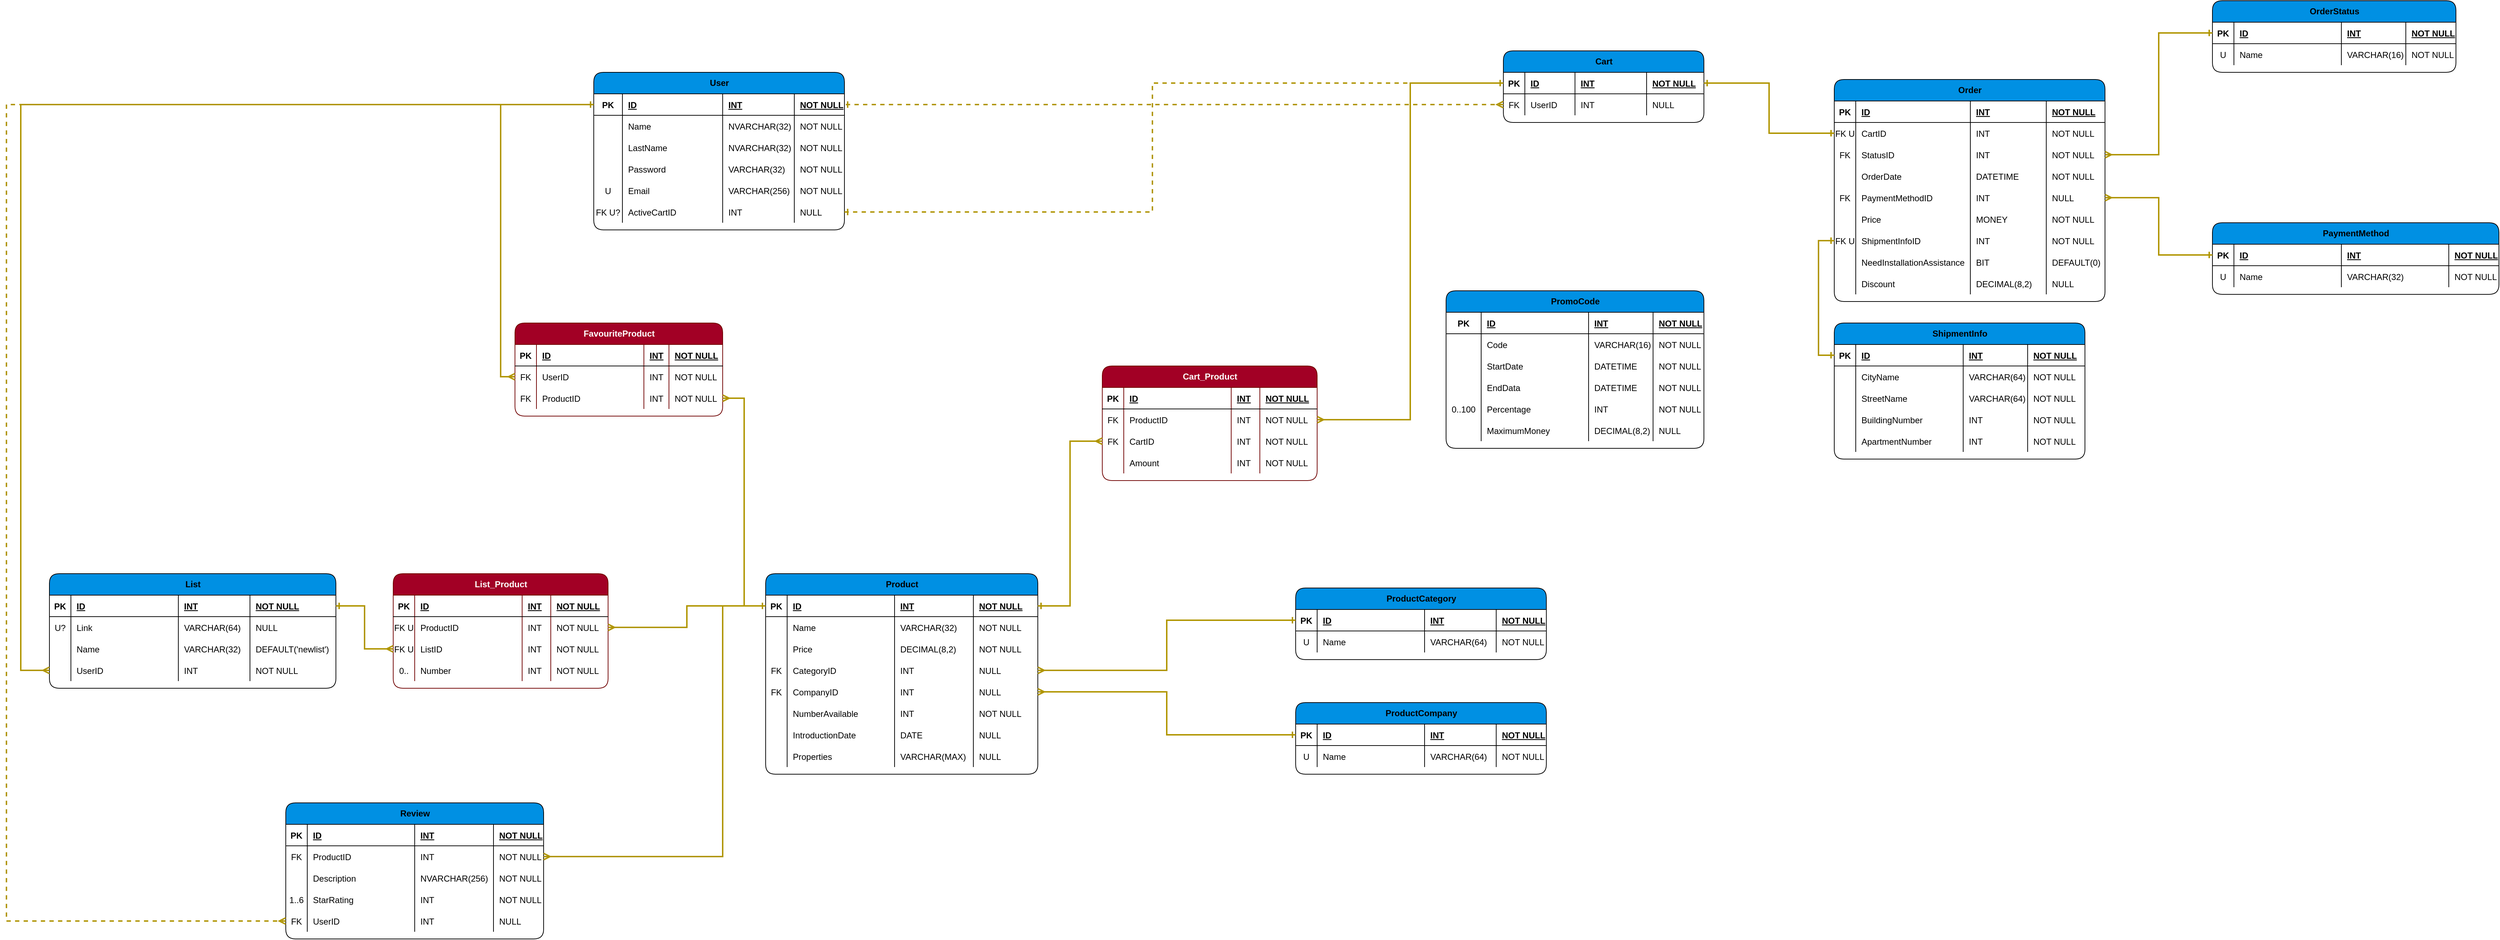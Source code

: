 <mxfile compress="false" version="21.2.8" type="device">
  <diagram id="IBlVWCyyx5zm3W7XF3nq" name="Strona-1">
    <mxGraphModel dx="2501" dy="844" grid="1" gridSize="10" guides="1" tooltips="1" connect="1" arrows="1" fold="1" page="1" pageScale="1" pageWidth="827" pageHeight="1169" math="0" shadow="0">
      <root>
        <mxCell id="0" />
        <mxCell id="1" parent="0" />
        <mxCell id="s4IGwTpLGq6pIfRY00dQ-5" value="User" style="shape=table;startSize=30;container=1;collapsible=1;childLayout=tableLayout;fixedRows=1;rowLines=0;fontStyle=1;align=center;resizeLast=1;rounded=1;fillColor=#0090E3;html=1;" parent="1" vertex="1">
          <mxGeometry x="290" y="280" width="350" height="220" as="geometry" />
        </mxCell>
        <mxCell id="s4IGwTpLGq6pIfRY00dQ-6" value="" style="shape=partialRectangle;collapsible=0;dropTarget=0;pointerEvents=0;fillColor=none;top=0;left=0;bottom=1;right=0;points=[[0,0.5],[1,0.5]];portConstraint=eastwest;" parent="s4IGwTpLGq6pIfRY00dQ-5" vertex="1">
          <mxGeometry y="30" width="350" height="30" as="geometry" />
        </mxCell>
        <mxCell id="s4IGwTpLGq6pIfRY00dQ-7" value="PK" style="shape=partialRectangle;connectable=0;fillColor=none;top=0;left=0;bottom=0;right=0;fontStyle=1;overflow=hidden;" parent="s4IGwTpLGq6pIfRY00dQ-6" vertex="1">
          <mxGeometry width="40" height="30" as="geometry">
            <mxRectangle width="40" height="30" as="alternateBounds" />
          </mxGeometry>
        </mxCell>
        <mxCell id="s4IGwTpLGq6pIfRY00dQ-8" value="ID" style="shape=partialRectangle;connectable=0;fillColor=none;top=0;left=0;bottom=0;right=0;align=left;spacingLeft=6;fontStyle=5;overflow=hidden;" parent="s4IGwTpLGq6pIfRY00dQ-6" vertex="1">
          <mxGeometry x="40" width="140" height="30" as="geometry">
            <mxRectangle width="140" height="30" as="alternateBounds" />
          </mxGeometry>
        </mxCell>
        <mxCell id="2" value="INT" style="shape=partialRectangle;connectable=0;fillColor=none;top=0;left=0;bottom=0;right=0;align=left;spacingLeft=6;fontStyle=5;overflow=hidden;" parent="s4IGwTpLGq6pIfRY00dQ-6" vertex="1">
          <mxGeometry x="180" width="100" height="30" as="geometry">
            <mxRectangle width="100" height="30" as="alternateBounds" />
          </mxGeometry>
        </mxCell>
        <mxCell id="91" value="NOT NULL" style="shape=partialRectangle;connectable=0;fillColor=none;top=0;left=0;bottom=0;right=0;align=left;spacingLeft=6;fontStyle=5;overflow=hidden;" parent="s4IGwTpLGq6pIfRY00dQ-6" vertex="1">
          <mxGeometry x="280" width="70" height="30" as="geometry">
            <mxRectangle width="70" height="30" as="alternateBounds" />
          </mxGeometry>
        </mxCell>
        <mxCell id="s4IGwTpLGq6pIfRY00dQ-9" value="" style="shape=partialRectangle;collapsible=0;dropTarget=0;pointerEvents=0;fillColor=none;top=0;left=0;bottom=0;right=0;points=[[0,0.5],[1,0.5]];portConstraint=eastwest;" parent="s4IGwTpLGq6pIfRY00dQ-5" vertex="1">
          <mxGeometry y="60" width="350" height="30" as="geometry" />
        </mxCell>
        <mxCell id="s4IGwTpLGq6pIfRY00dQ-10" value="" style="shape=partialRectangle;connectable=0;fillColor=none;top=0;left=0;bottom=0;right=0;editable=1;overflow=hidden;" parent="s4IGwTpLGq6pIfRY00dQ-9" vertex="1">
          <mxGeometry width="40" height="30" as="geometry">
            <mxRectangle width="40" height="30" as="alternateBounds" />
          </mxGeometry>
        </mxCell>
        <mxCell id="s4IGwTpLGq6pIfRY00dQ-11" value="Name" style="shape=partialRectangle;connectable=0;fillColor=none;top=0;left=0;bottom=0;right=0;align=left;spacingLeft=6;overflow=hidden;" parent="s4IGwTpLGq6pIfRY00dQ-9" vertex="1">
          <mxGeometry x="40" width="140" height="30" as="geometry">
            <mxRectangle width="140" height="30" as="alternateBounds" />
          </mxGeometry>
        </mxCell>
        <mxCell id="3" value="NVARCHAR(32)" style="shape=partialRectangle;connectable=0;fillColor=none;top=0;left=0;bottom=0;right=0;align=left;spacingLeft=6;overflow=hidden;" parent="s4IGwTpLGq6pIfRY00dQ-9" vertex="1">
          <mxGeometry x="180" width="100" height="30" as="geometry">
            <mxRectangle width="100" height="30" as="alternateBounds" />
          </mxGeometry>
        </mxCell>
        <mxCell id="92" value="NOT NULL" style="shape=partialRectangle;connectable=0;fillColor=none;top=0;left=0;bottom=0;right=0;align=left;spacingLeft=6;overflow=hidden;" parent="s4IGwTpLGq6pIfRY00dQ-9" vertex="1">
          <mxGeometry x="280" width="70" height="30" as="geometry">
            <mxRectangle width="70" height="30" as="alternateBounds" />
          </mxGeometry>
        </mxCell>
        <mxCell id="s4IGwTpLGq6pIfRY00dQ-12" value="" style="shape=partialRectangle;collapsible=0;dropTarget=0;pointerEvents=0;fillColor=none;top=0;left=0;bottom=0;right=0;points=[[0,0.5],[1,0.5]];portConstraint=eastwest;" parent="s4IGwTpLGq6pIfRY00dQ-5" vertex="1">
          <mxGeometry y="90" width="350" height="30" as="geometry" />
        </mxCell>
        <mxCell id="s4IGwTpLGq6pIfRY00dQ-13" value="" style="shape=partialRectangle;connectable=0;fillColor=none;top=0;left=0;bottom=0;right=0;editable=1;overflow=hidden;" parent="s4IGwTpLGq6pIfRY00dQ-12" vertex="1">
          <mxGeometry width="40" height="30" as="geometry">
            <mxRectangle width="40" height="30" as="alternateBounds" />
          </mxGeometry>
        </mxCell>
        <mxCell id="s4IGwTpLGq6pIfRY00dQ-14" value="LastName" style="shape=partialRectangle;connectable=0;fillColor=none;top=0;left=0;bottom=0;right=0;align=left;spacingLeft=6;overflow=hidden;" parent="s4IGwTpLGq6pIfRY00dQ-12" vertex="1">
          <mxGeometry x="40" width="140" height="30" as="geometry">
            <mxRectangle width="140" height="30" as="alternateBounds" />
          </mxGeometry>
        </mxCell>
        <mxCell id="4" value="NVARCHAR(32)" style="shape=partialRectangle;connectable=0;fillColor=none;top=0;left=0;bottom=0;right=0;align=left;spacingLeft=6;overflow=hidden;" parent="s4IGwTpLGq6pIfRY00dQ-12" vertex="1">
          <mxGeometry x="180" width="100" height="30" as="geometry">
            <mxRectangle width="100" height="30" as="alternateBounds" />
          </mxGeometry>
        </mxCell>
        <mxCell id="93" value="NOT NULL" style="shape=partialRectangle;connectable=0;fillColor=none;top=0;left=0;bottom=0;right=0;align=left;spacingLeft=6;overflow=hidden;" parent="s4IGwTpLGq6pIfRY00dQ-12" vertex="1">
          <mxGeometry x="280" width="70" height="30" as="geometry">
            <mxRectangle width="70" height="30" as="alternateBounds" />
          </mxGeometry>
        </mxCell>
        <mxCell id="s4IGwTpLGq6pIfRY00dQ-15" value="" style="shape=partialRectangle;collapsible=0;dropTarget=0;pointerEvents=0;fillColor=none;top=0;left=0;bottom=0;right=0;points=[[0,0.5],[1,0.5]];portConstraint=eastwest;" parent="s4IGwTpLGq6pIfRY00dQ-5" vertex="1">
          <mxGeometry y="120" width="350" height="30" as="geometry" />
        </mxCell>
        <mxCell id="s4IGwTpLGq6pIfRY00dQ-16" value="" style="shape=partialRectangle;connectable=0;fillColor=none;top=0;left=0;bottom=0;right=0;editable=1;overflow=hidden;" parent="s4IGwTpLGq6pIfRY00dQ-15" vertex="1">
          <mxGeometry width="40" height="30" as="geometry">
            <mxRectangle width="40" height="30" as="alternateBounds" />
          </mxGeometry>
        </mxCell>
        <mxCell id="s4IGwTpLGq6pIfRY00dQ-17" value="Password" style="shape=partialRectangle;connectable=0;fillColor=none;top=0;left=0;bottom=0;right=0;align=left;spacingLeft=6;overflow=hidden;" parent="s4IGwTpLGq6pIfRY00dQ-15" vertex="1">
          <mxGeometry x="40" width="140" height="30" as="geometry">
            <mxRectangle width="140" height="30" as="alternateBounds" />
          </mxGeometry>
        </mxCell>
        <mxCell id="5" value="VARCHAR(32)" style="shape=partialRectangle;connectable=0;fillColor=none;top=0;left=0;bottom=0;right=0;align=left;spacingLeft=6;overflow=hidden;" parent="s4IGwTpLGq6pIfRY00dQ-15" vertex="1">
          <mxGeometry x="180" width="100" height="30" as="geometry">
            <mxRectangle width="100" height="30" as="alternateBounds" />
          </mxGeometry>
        </mxCell>
        <mxCell id="94" value="NOT NULL" style="shape=partialRectangle;connectable=0;fillColor=none;top=0;left=0;bottom=0;right=0;align=left;spacingLeft=6;overflow=hidden;" parent="s4IGwTpLGq6pIfRY00dQ-15" vertex="1">
          <mxGeometry x="280" width="70" height="30" as="geometry">
            <mxRectangle width="70" height="30" as="alternateBounds" />
          </mxGeometry>
        </mxCell>
        <mxCell id="s4IGwTpLGq6pIfRY00dQ-18" style="shape=partialRectangle;collapsible=0;dropTarget=0;pointerEvents=0;fillColor=none;top=0;left=0;bottom=0;right=0;points=[[0,0.5],[1,0.5]];portConstraint=eastwest;" parent="s4IGwTpLGq6pIfRY00dQ-5" vertex="1">
          <mxGeometry y="150" width="350" height="30" as="geometry" />
        </mxCell>
        <mxCell id="s4IGwTpLGq6pIfRY00dQ-19" value="U" style="shape=partialRectangle;connectable=0;fillColor=none;top=0;left=0;bottom=0;right=0;editable=1;overflow=hidden;" parent="s4IGwTpLGq6pIfRY00dQ-18" vertex="1">
          <mxGeometry width="40" height="30" as="geometry">
            <mxRectangle width="40" height="30" as="alternateBounds" />
          </mxGeometry>
        </mxCell>
        <mxCell id="s4IGwTpLGq6pIfRY00dQ-20" value="Email" style="shape=partialRectangle;connectable=0;fillColor=none;top=0;left=0;bottom=0;right=0;align=left;spacingLeft=6;overflow=hidden;" parent="s4IGwTpLGq6pIfRY00dQ-18" vertex="1">
          <mxGeometry x="40" width="140" height="30" as="geometry">
            <mxRectangle width="140" height="30" as="alternateBounds" />
          </mxGeometry>
        </mxCell>
        <mxCell id="6" value="VARCHAR(256)" style="shape=partialRectangle;connectable=0;fillColor=none;top=0;left=0;bottom=0;right=0;align=left;spacingLeft=6;overflow=hidden;" parent="s4IGwTpLGq6pIfRY00dQ-18" vertex="1">
          <mxGeometry x="180" width="100" height="30" as="geometry">
            <mxRectangle width="100" height="30" as="alternateBounds" />
          </mxGeometry>
        </mxCell>
        <mxCell id="95" value="NOT NULL" style="shape=partialRectangle;connectable=0;fillColor=none;top=0;left=0;bottom=0;right=0;align=left;spacingLeft=6;overflow=hidden;" parent="s4IGwTpLGq6pIfRY00dQ-18" vertex="1">
          <mxGeometry x="280" width="70" height="30" as="geometry">
            <mxRectangle width="70" height="30" as="alternateBounds" />
          </mxGeometry>
        </mxCell>
        <mxCell id="yRI95P9nonT896ay1fdU-150" style="shape=partialRectangle;collapsible=0;dropTarget=0;pointerEvents=0;fillColor=none;top=0;left=0;bottom=0;right=0;points=[[0,0.5],[1,0.5]];portConstraint=eastwest;" parent="s4IGwTpLGq6pIfRY00dQ-5" vertex="1">
          <mxGeometry y="180" width="350" height="30" as="geometry" />
        </mxCell>
        <mxCell id="yRI95P9nonT896ay1fdU-151" value="FK U?" style="shape=partialRectangle;connectable=0;fillColor=none;top=0;left=0;bottom=0;right=0;editable=1;overflow=hidden;" parent="yRI95P9nonT896ay1fdU-150" vertex="1">
          <mxGeometry width="40" height="30" as="geometry">
            <mxRectangle width="40" height="30" as="alternateBounds" />
          </mxGeometry>
        </mxCell>
        <mxCell id="yRI95P9nonT896ay1fdU-152" value="ActiveCartID" style="shape=partialRectangle;connectable=0;fillColor=none;top=0;left=0;bottom=0;right=0;align=left;spacingLeft=6;overflow=hidden;" parent="yRI95P9nonT896ay1fdU-150" vertex="1">
          <mxGeometry x="40" width="140" height="30" as="geometry">
            <mxRectangle width="140" height="30" as="alternateBounds" />
          </mxGeometry>
        </mxCell>
        <mxCell id="yRI95P9nonT896ay1fdU-153" value="INT" style="shape=partialRectangle;connectable=0;fillColor=none;top=0;left=0;bottom=0;right=0;align=left;spacingLeft=6;overflow=hidden;" parent="yRI95P9nonT896ay1fdU-150" vertex="1">
          <mxGeometry x="180" width="100" height="30" as="geometry">
            <mxRectangle width="100" height="30" as="alternateBounds" />
          </mxGeometry>
        </mxCell>
        <mxCell id="yRI95P9nonT896ay1fdU-154" value="NULL" style="shape=partialRectangle;connectable=0;fillColor=none;top=0;left=0;bottom=0;right=0;align=left;spacingLeft=6;overflow=hidden;" parent="yRI95P9nonT896ay1fdU-150" vertex="1">
          <mxGeometry x="280" width="70" height="30" as="geometry">
            <mxRectangle width="70" height="30" as="alternateBounds" />
          </mxGeometry>
        </mxCell>
        <mxCell id="s4IGwTpLGq6pIfRY00dQ-21" value="Cart" style="shape=table;startSize=30;container=1;collapsible=1;childLayout=tableLayout;fixedRows=1;rowLines=0;fontStyle=1;align=center;resizeLast=1;rounded=1;fillColor=#0090E3;html=1;" parent="1" vertex="1">
          <mxGeometry x="1560" y="250" width="280" height="100" as="geometry" />
        </mxCell>
        <mxCell id="s4IGwTpLGq6pIfRY00dQ-22" value="" style="shape=partialRectangle;collapsible=0;dropTarget=0;pointerEvents=0;fillColor=none;top=0;left=0;bottom=1;right=0;points=[[0,0.5],[1,0.5]];portConstraint=eastwest;" parent="s4IGwTpLGq6pIfRY00dQ-21" vertex="1">
          <mxGeometry y="30" width="280" height="30" as="geometry" />
        </mxCell>
        <mxCell id="s4IGwTpLGq6pIfRY00dQ-23" value="PK" style="shape=partialRectangle;connectable=0;fillColor=none;top=0;left=0;bottom=0;right=0;fontStyle=1;overflow=hidden;" parent="s4IGwTpLGq6pIfRY00dQ-22" vertex="1">
          <mxGeometry width="30" height="30" as="geometry">
            <mxRectangle width="30" height="30" as="alternateBounds" />
          </mxGeometry>
        </mxCell>
        <mxCell id="s4IGwTpLGq6pIfRY00dQ-24" value="ID" style="shape=partialRectangle;connectable=0;fillColor=none;top=0;left=0;bottom=0;right=0;align=left;spacingLeft=6;fontStyle=5;overflow=hidden;" parent="s4IGwTpLGq6pIfRY00dQ-22" vertex="1">
          <mxGeometry x="30" width="70" height="30" as="geometry">
            <mxRectangle width="70" height="30" as="alternateBounds" />
          </mxGeometry>
        </mxCell>
        <mxCell id="10" value="INT" style="shape=partialRectangle;connectable=0;fillColor=none;top=0;left=0;bottom=0;right=0;align=left;spacingLeft=6;fontStyle=5;overflow=hidden;" parent="s4IGwTpLGq6pIfRY00dQ-22" vertex="1">
          <mxGeometry x="100" width="100" height="30" as="geometry">
            <mxRectangle width="100" height="30" as="alternateBounds" />
          </mxGeometry>
        </mxCell>
        <mxCell id="96" value="NOT NULL" style="shape=partialRectangle;connectable=0;fillColor=none;top=0;left=0;bottom=0;right=0;align=left;spacingLeft=6;fontStyle=5;overflow=hidden;" parent="s4IGwTpLGq6pIfRY00dQ-22" vertex="1">
          <mxGeometry x="200" width="80" height="30" as="geometry">
            <mxRectangle width="80" height="30" as="alternateBounds" />
          </mxGeometry>
        </mxCell>
        <mxCell id="s4IGwTpLGq6pIfRY00dQ-25" value="" style="shape=partialRectangle;collapsible=0;dropTarget=0;pointerEvents=0;fillColor=none;top=0;left=0;bottom=0;right=0;points=[[0,0.5],[1,0.5]];portConstraint=eastwest;" parent="s4IGwTpLGq6pIfRY00dQ-21" vertex="1">
          <mxGeometry y="60" width="280" height="30" as="geometry" />
        </mxCell>
        <mxCell id="s4IGwTpLGq6pIfRY00dQ-26" value="FK" style="shape=partialRectangle;connectable=0;fillColor=none;top=0;left=0;bottom=0;right=0;editable=1;overflow=hidden;" parent="s4IGwTpLGq6pIfRY00dQ-25" vertex="1">
          <mxGeometry width="30" height="30" as="geometry">
            <mxRectangle width="30" height="30" as="alternateBounds" />
          </mxGeometry>
        </mxCell>
        <mxCell id="s4IGwTpLGq6pIfRY00dQ-27" value="UserID" style="shape=partialRectangle;connectable=0;fillColor=none;top=0;left=0;bottom=0;right=0;align=left;spacingLeft=6;overflow=hidden;" parent="s4IGwTpLGq6pIfRY00dQ-25" vertex="1">
          <mxGeometry x="30" width="70" height="30" as="geometry">
            <mxRectangle width="70" height="30" as="alternateBounds" />
          </mxGeometry>
        </mxCell>
        <mxCell id="11" value="INT" style="shape=partialRectangle;connectable=0;fillColor=none;top=0;left=0;bottom=0;right=0;align=left;spacingLeft=6;overflow=hidden;" parent="s4IGwTpLGq6pIfRY00dQ-25" vertex="1">
          <mxGeometry x="100" width="100" height="30" as="geometry">
            <mxRectangle width="100" height="30" as="alternateBounds" />
          </mxGeometry>
        </mxCell>
        <mxCell id="97" value="NULL" style="shape=partialRectangle;connectable=0;fillColor=none;top=0;left=0;bottom=0;right=0;align=left;spacingLeft=6;overflow=hidden;" parent="s4IGwTpLGq6pIfRY00dQ-25" vertex="1">
          <mxGeometry x="200" width="80" height="30" as="geometry">
            <mxRectangle width="80" height="30" as="alternateBounds" />
          </mxGeometry>
        </mxCell>
        <mxCell id="s4IGwTpLGq6pIfRY00dQ-34" value="Product" style="shape=table;startSize=30;container=1;collapsible=1;childLayout=tableLayout;fixedRows=1;rowLines=0;fontStyle=1;align=center;resizeLast=1;rounded=1;fillColor=#0090E3;html=1;" parent="1" vertex="1">
          <mxGeometry x="530" y="980" width="380" height="280" as="geometry" />
        </mxCell>
        <mxCell id="s4IGwTpLGq6pIfRY00dQ-35" value="" style="shape=partialRectangle;collapsible=0;dropTarget=0;pointerEvents=0;fillColor=none;top=0;left=0;bottom=1;right=0;points=[[0,0.5],[1,0.5]];portConstraint=eastwest;" parent="s4IGwTpLGq6pIfRY00dQ-34" vertex="1">
          <mxGeometry y="30" width="380" height="30" as="geometry" />
        </mxCell>
        <mxCell id="s4IGwTpLGq6pIfRY00dQ-36" value="PK" style="shape=partialRectangle;connectable=0;fillColor=none;top=0;left=0;bottom=0;right=0;fontStyle=1;overflow=hidden;" parent="s4IGwTpLGq6pIfRY00dQ-35" vertex="1">
          <mxGeometry width="30" height="30" as="geometry">
            <mxRectangle width="30" height="30" as="alternateBounds" />
          </mxGeometry>
        </mxCell>
        <mxCell id="s4IGwTpLGq6pIfRY00dQ-37" value="ID" style="shape=partialRectangle;connectable=0;fillColor=none;top=0;left=0;bottom=0;right=0;align=left;spacingLeft=6;fontStyle=5;overflow=hidden;" parent="s4IGwTpLGq6pIfRY00dQ-35" vertex="1">
          <mxGeometry x="30" width="150" height="30" as="geometry">
            <mxRectangle width="150" height="30" as="alternateBounds" />
          </mxGeometry>
        </mxCell>
        <mxCell id="49" value="INT" style="shape=partialRectangle;connectable=0;fillColor=none;top=0;left=0;bottom=0;right=0;align=left;spacingLeft=6;fontStyle=5;overflow=hidden;" parent="s4IGwTpLGq6pIfRY00dQ-35" vertex="1">
          <mxGeometry x="180" width="110" height="30" as="geometry">
            <mxRectangle width="110" height="30" as="alternateBounds" />
          </mxGeometry>
        </mxCell>
        <mxCell id="125" value="NOT NULL" style="shape=partialRectangle;connectable=0;fillColor=none;top=0;left=0;bottom=0;right=0;align=left;spacingLeft=6;fontStyle=5;overflow=hidden;" parent="s4IGwTpLGq6pIfRY00dQ-35" vertex="1">
          <mxGeometry x="290" width="90" height="30" as="geometry">
            <mxRectangle width="90" height="30" as="alternateBounds" />
          </mxGeometry>
        </mxCell>
        <mxCell id="s4IGwTpLGq6pIfRY00dQ-38" value="" style="shape=partialRectangle;collapsible=0;dropTarget=0;pointerEvents=0;fillColor=none;top=0;left=0;bottom=0;right=0;points=[[0,0.5],[1,0.5]];portConstraint=eastwest;" parent="s4IGwTpLGq6pIfRY00dQ-34" vertex="1">
          <mxGeometry y="60" width="380" height="30" as="geometry" />
        </mxCell>
        <mxCell id="s4IGwTpLGq6pIfRY00dQ-39" value="" style="shape=partialRectangle;connectable=0;fillColor=none;top=0;left=0;bottom=0;right=0;editable=1;overflow=hidden;" parent="s4IGwTpLGq6pIfRY00dQ-38" vertex="1">
          <mxGeometry width="30" height="30" as="geometry">
            <mxRectangle width="30" height="30" as="alternateBounds" />
          </mxGeometry>
        </mxCell>
        <mxCell id="s4IGwTpLGq6pIfRY00dQ-40" value="Name" style="shape=partialRectangle;connectable=0;fillColor=none;top=0;left=0;bottom=0;right=0;align=left;spacingLeft=6;overflow=hidden;" parent="s4IGwTpLGq6pIfRY00dQ-38" vertex="1">
          <mxGeometry x="30" width="150" height="30" as="geometry">
            <mxRectangle width="150" height="30" as="alternateBounds" />
          </mxGeometry>
        </mxCell>
        <mxCell id="50" value="VARCHAR(32)" style="shape=partialRectangle;connectable=0;fillColor=none;top=0;left=0;bottom=0;right=0;align=left;spacingLeft=6;overflow=hidden;" parent="s4IGwTpLGq6pIfRY00dQ-38" vertex="1">
          <mxGeometry x="180" width="110" height="30" as="geometry">
            <mxRectangle width="110" height="30" as="alternateBounds" />
          </mxGeometry>
        </mxCell>
        <mxCell id="126" value="NOT NULL" style="shape=partialRectangle;connectable=0;fillColor=none;top=0;left=0;bottom=0;right=0;align=left;spacingLeft=6;overflow=hidden;" parent="s4IGwTpLGq6pIfRY00dQ-38" vertex="1">
          <mxGeometry x="290" width="90" height="30" as="geometry">
            <mxRectangle width="90" height="30" as="alternateBounds" />
          </mxGeometry>
        </mxCell>
        <mxCell id="QkyekhMWafhGPZv_Ovld-32" style="shape=partialRectangle;collapsible=0;dropTarget=0;pointerEvents=0;fillColor=none;top=0;left=0;bottom=0;right=0;points=[[0,0.5],[1,0.5]];portConstraint=eastwest;" parent="s4IGwTpLGq6pIfRY00dQ-34" vertex="1">
          <mxGeometry y="90" width="380" height="30" as="geometry" />
        </mxCell>
        <mxCell id="QkyekhMWafhGPZv_Ovld-33" style="shape=partialRectangle;connectable=0;fillColor=none;top=0;left=0;bottom=0;right=0;editable=1;overflow=hidden;" parent="QkyekhMWafhGPZv_Ovld-32" vertex="1">
          <mxGeometry width="30" height="30" as="geometry">
            <mxRectangle width="30" height="30" as="alternateBounds" />
          </mxGeometry>
        </mxCell>
        <mxCell id="QkyekhMWafhGPZv_Ovld-34" value="Price" style="shape=partialRectangle;connectable=0;fillColor=none;top=0;left=0;bottom=0;right=0;align=left;spacingLeft=6;overflow=hidden;" parent="QkyekhMWafhGPZv_Ovld-32" vertex="1">
          <mxGeometry x="30" width="150" height="30" as="geometry">
            <mxRectangle width="150" height="30" as="alternateBounds" />
          </mxGeometry>
        </mxCell>
        <mxCell id="51" value="DECIMAL(8,2)" style="shape=partialRectangle;connectable=0;fillColor=none;top=0;left=0;bottom=0;right=0;align=left;spacingLeft=6;overflow=hidden;" parent="QkyekhMWafhGPZv_Ovld-32" vertex="1">
          <mxGeometry x="180" width="110" height="30" as="geometry">
            <mxRectangle width="110" height="30" as="alternateBounds" />
          </mxGeometry>
        </mxCell>
        <mxCell id="127" value="NOT NULL" style="shape=partialRectangle;connectable=0;fillColor=none;top=0;left=0;bottom=0;right=0;align=left;spacingLeft=6;overflow=hidden;" parent="QkyekhMWafhGPZv_Ovld-32" vertex="1">
          <mxGeometry x="290" width="90" height="30" as="geometry">
            <mxRectangle width="90" height="30" as="alternateBounds" />
          </mxGeometry>
        </mxCell>
        <mxCell id="QkyekhMWafhGPZv_Ovld-26" style="shape=partialRectangle;collapsible=0;dropTarget=0;pointerEvents=0;fillColor=none;top=0;left=0;bottom=0;right=0;points=[[0,0.5],[1,0.5]];portConstraint=eastwest;" parent="s4IGwTpLGq6pIfRY00dQ-34" vertex="1">
          <mxGeometry y="120" width="380" height="30" as="geometry" />
        </mxCell>
        <mxCell id="QkyekhMWafhGPZv_Ovld-27" value="FK" style="shape=partialRectangle;connectable=0;fillColor=none;top=0;left=0;bottom=0;right=0;editable=1;overflow=hidden;" parent="QkyekhMWafhGPZv_Ovld-26" vertex="1">
          <mxGeometry width="30" height="30" as="geometry">
            <mxRectangle width="30" height="30" as="alternateBounds" />
          </mxGeometry>
        </mxCell>
        <mxCell id="QkyekhMWafhGPZv_Ovld-28" value="CategoryID" style="shape=partialRectangle;connectable=0;fillColor=none;top=0;left=0;bottom=0;right=0;align=left;spacingLeft=6;overflow=hidden;" parent="QkyekhMWafhGPZv_Ovld-26" vertex="1">
          <mxGeometry x="30" width="150" height="30" as="geometry">
            <mxRectangle width="150" height="30" as="alternateBounds" />
          </mxGeometry>
        </mxCell>
        <mxCell id="54" value="INT" style="shape=partialRectangle;connectable=0;fillColor=none;top=0;left=0;bottom=0;right=0;align=left;spacingLeft=6;overflow=hidden;" parent="QkyekhMWafhGPZv_Ovld-26" vertex="1">
          <mxGeometry x="180" width="110" height="30" as="geometry">
            <mxRectangle width="110" height="30" as="alternateBounds" />
          </mxGeometry>
        </mxCell>
        <mxCell id="130" value="NULL" style="shape=partialRectangle;connectable=0;fillColor=none;top=0;left=0;bottom=0;right=0;align=left;spacingLeft=6;overflow=hidden;" parent="QkyekhMWafhGPZv_Ovld-26" vertex="1">
          <mxGeometry x="290" width="90" height="30" as="geometry">
            <mxRectangle width="90" height="30" as="alternateBounds" />
          </mxGeometry>
        </mxCell>
        <mxCell id="QkyekhMWafhGPZv_Ovld-23" style="shape=partialRectangle;collapsible=0;dropTarget=0;pointerEvents=0;fillColor=none;top=0;left=0;bottom=0;right=0;points=[[0,0.5],[1,0.5]];portConstraint=eastwest;" parent="s4IGwTpLGq6pIfRY00dQ-34" vertex="1">
          <mxGeometry y="150" width="380" height="30" as="geometry" />
        </mxCell>
        <mxCell id="QkyekhMWafhGPZv_Ovld-24" value="FK" style="shape=partialRectangle;connectable=0;fillColor=none;top=0;left=0;bottom=0;right=0;editable=1;overflow=hidden;" parent="QkyekhMWafhGPZv_Ovld-23" vertex="1">
          <mxGeometry width="30" height="30" as="geometry">
            <mxRectangle width="30" height="30" as="alternateBounds" />
          </mxGeometry>
        </mxCell>
        <mxCell id="QkyekhMWafhGPZv_Ovld-25" value="CompanyID" style="shape=partialRectangle;connectable=0;fillColor=none;top=0;left=0;bottom=0;right=0;align=left;spacingLeft=6;overflow=hidden;" parent="QkyekhMWafhGPZv_Ovld-23" vertex="1">
          <mxGeometry x="30" width="150" height="30" as="geometry">
            <mxRectangle width="150" height="30" as="alternateBounds" />
          </mxGeometry>
        </mxCell>
        <mxCell id="55" value="INT" style="shape=partialRectangle;connectable=0;fillColor=none;top=0;left=0;bottom=0;right=0;align=left;spacingLeft=6;overflow=hidden;" parent="QkyekhMWafhGPZv_Ovld-23" vertex="1">
          <mxGeometry x="180" width="110" height="30" as="geometry">
            <mxRectangle width="110" height="30" as="alternateBounds" />
          </mxGeometry>
        </mxCell>
        <mxCell id="131" value="NULL" style="shape=partialRectangle;connectable=0;fillColor=none;top=0;left=0;bottom=0;right=0;align=left;spacingLeft=6;overflow=hidden;" parent="QkyekhMWafhGPZv_Ovld-23" vertex="1">
          <mxGeometry x="290" width="90" height="30" as="geometry">
            <mxRectangle width="90" height="30" as="alternateBounds" />
          </mxGeometry>
        </mxCell>
        <mxCell id="Di6_3Bwf03HJVYYMg0nK-15" style="shape=partialRectangle;collapsible=0;dropTarget=0;pointerEvents=0;fillColor=none;top=0;left=0;bottom=0;right=0;points=[[0,0.5],[1,0.5]];portConstraint=eastwest;" parent="s4IGwTpLGq6pIfRY00dQ-34" vertex="1">
          <mxGeometry y="180" width="380" height="30" as="geometry" />
        </mxCell>
        <mxCell id="Di6_3Bwf03HJVYYMg0nK-16" style="shape=partialRectangle;connectable=0;fillColor=none;top=0;left=0;bottom=0;right=0;editable=1;overflow=hidden;" parent="Di6_3Bwf03HJVYYMg0nK-15" vertex="1">
          <mxGeometry width="30" height="30" as="geometry">
            <mxRectangle width="30" height="30" as="alternateBounds" />
          </mxGeometry>
        </mxCell>
        <mxCell id="Di6_3Bwf03HJVYYMg0nK-17" value="NumberAvailable" style="shape=partialRectangle;connectable=0;fillColor=none;top=0;left=0;bottom=0;right=0;align=left;spacingLeft=6;overflow=hidden;" parent="Di6_3Bwf03HJVYYMg0nK-15" vertex="1">
          <mxGeometry x="30" width="150" height="30" as="geometry">
            <mxRectangle width="150" height="30" as="alternateBounds" />
          </mxGeometry>
        </mxCell>
        <mxCell id="56" value="INT" style="shape=partialRectangle;connectable=0;fillColor=none;top=0;left=0;bottom=0;right=0;align=left;spacingLeft=6;overflow=hidden;" parent="Di6_3Bwf03HJVYYMg0nK-15" vertex="1">
          <mxGeometry x="180" width="110" height="30" as="geometry">
            <mxRectangle width="110" height="30" as="alternateBounds" />
          </mxGeometry>
        </mxCell>
        <mxCell id="132" value="NOT NULL" style="shape=partialRectangle;connectable=0;fillColor=none;top=0;left=0;bottom=0;right=0;align=left;spacingLeft=6;overflow=hidden;" parent="Di6_3Bwf03HJVYYMg0nK-15" vertex="1">
          <mxGeometry x="290" width="90" height="30" as="geometry">
            <mxRectangle width="90" height="30" as="alternateBounds" />
          </mxGeometry>
        </mxCell>
        <mxCell id="Di6_3Bwf03HJVYYMg0nK-18" style="shape=partialRectangle;collapsible=0;dropTarget=0;pointerEvents=0;fillColor=none;top=0;left=0;bottom=0;right=0;points=[[0,0.5],[1,0.5]];portConstraint=eastwest;" parent="s4IGwTpLGq6pIfRY00dQ-34" vertex="1">
          <mxGeometry y="210" width="380" height="30" as="geometry" />
        </mxCell>
        <mxCell id="Di6_3Bwf03HJVYYMg0nK-19" style="shape=partialRectangle;connectable=0;fillColor=none;top=0;left=0;bottom=0;right=0;editable=1;overflow=hidden;" parent="Di6_3Bwf03HJVYYMg0nK-18" vertex="1">
          <mxGeometry width="30" height="30" as="geometry">
            <mxRectangle width="30" height="30" as="alternateBounds" />
          </mxGeometry>
        </mxCell>
        <mxCell id="Di6_3Bwf03HJVYYMg0nK-20" value="IntroductionDate" style="shape=partialRectangle;connectable=0;fillColor=none;top=0;left=0;bottom=0;right=0;align=left;spacingLeft=6;overflow=hidden;" parent="Di6_3Bwf03HJVYYMg0nK-18" vertex="1">
          <mxGeometry x="30" width="150" height="30" as="geometry">
            <mxRectangle width="150" height="30" as="alternateBounds" />
          </mxGeometry>
        </mxCell>
        <mxCell id="57" value="DATE" style="shape=partialRectangle;connectable=0;fillColor=none;top=0;left=0;bottom=0;right=0;align=left;spacingLeft=6;overflow=hidden;" parent="Di6_3Bwf03HJVYYMg0nK-18" vertex="1">
          <mxGeometry x="180" width="110" height="30" as="geometry">
            <mxRectangle width="110" height="30" as="alternateBounds" />
          </mxGeometry>
        </mxCell>
        <mxCell id="133" value="NULL" style="shape=partialRectangle;connectable=0;fillColor=none;top=0;left=0;bottom=0;right=0;align=left;spacingLeft=6;overflow=hidden;" parent="Di6_3Bwf03HJVYYMg0nK-18" vertex="1">
          <mxGeometry x="290" width="90" height="30" as="geometry">
            <mxRectangle width="90" height="30" as="alternateBounds" />
          </mxGeometry>
        </mxCell>
        <mxCell id="Di6_3Bwf03HJVYYMg0nK-21" style="shape=partialRectangle;collapsible=0;dropTarget=0;pointerEvents=0;fillColor=none;top=0;left=0;bottom=0;right=0;points=[[0,0.5],[1,0.5]];portConstraint=eastwest;" parent="s4IGwTpLGq6pIfRY00dQ-34" vertex="1">
          <mxGeometry y="240" width="380" height="30" as="geometry" />
        </mxCell>
        <mxCell id="Di6_3Bwf03HJVYYMg0nK-22" style="shape=partialRectangle;connectable=0;fillColor=none;top=0;left=0;bottom=0;right=0;editable=1;overflow=hidden;" parent="Di6_3Bwf03HJVYYMg0nK-21" vertex="1">
          <mxGeometry width="30" height="30" as="geometry">
            <mxRectangle width="30" height="30" as="alternateBounds" />
          </mxGeometry>
        </mxCell>
        <mxCell id="Di6_3Bwf03HJVYYMg0nK-23" value="Properties" style="shape=partialRectangle;connectable=0;fillColor=none;top=0;left=0;bottom=0;right=0;align=left;spacingLeft=6;overflow=hidden;" parent="Di6_3Bwf03HJVYYMg0nK-21" vertex="1">
          <mxGeometry x="30" width="150" height="30" as="geometry">
            <mxRectangle width="150" height="30" as="alternateBounds" />
          </mxGeometry>
        </mxCell>
        <mxCell id="58" value="VARCHAR(MAX)" style="shape=partialRectangle;connectable=0;fillColor=none;top=0;left=0;bottom=0;right=0;align=left;spacingLeft=6;overflow=hidden;" parent="Di6_3Bwf03HJVYYMg0nK-21" vertex="1">
          <mxGeometry x="180" width="110" height="30" as="geometry">
            <mxRectangle width="110" height="30" as="alternateBounds" />
          </mxGeometry>
        </mxCell>
        <mxCell id="134" value="NULL" style="shape=partialRectangle;connectable=0;fillColor=none;top=0;left=0;bottom=0;right=0;align=left;spacingLeft=6;overflow=hidden;" parent="Di6_3Bwf03HJVYYMg0nK-21" vertex="1">
          <mxGeometry x="290" width="90" height="30" as="geometry">
            <mxRectangle width="90" height="30" as="alternateBounds" />
          </mxGeometry>
        </mxCell>
        <mxCell id="s4IGwTpLGq6pIfRY00dQ-47" style="edgeStyle=orthogonalEdgeStyle;rounded=0;orthogonalLoop=1;jettySize=auto;html=1;exitX=0;exitY=0.5;exitDx=0;exitDy=0;entryX=1;entryY=0.5;entryDx=0;entryDy=0;startArrow=ERmany;startFill=0;fillColor=#e3c800;strokeColor=#B09500;strokeWidth=2;endArrow=ERone;endFill=0;dashed=1;" parent="1" source="s4IGwTpLGq6pIfRY00dQ-25" target="s4IGwTpLGq6pIfRY00dQ-6" edge="1">
          <mxGeometry relative="1" as="geometry" />
        </mxCell>
        <mxCell id="s4IGwTpLGq6pIfRY00dQ-48" value="List" style="shape=table;startSize=30;container=1;collapsible=1;childLayout=tableLayout;fixedRows=1;rowLines=0;fontStyle=1;align=center;resizeLast=1;rounded=1;fillColor=#0090E3;html=1;" parent="1" vertex="1">
          <mxGeometry x="-470" y="980" width="400" height="160" as="geometry" />
        </mxCell>
        <mxCell id="s4IGwTpLGq6pIfRY00dQ-49" value="" style="shape=partialRectangle;collapsible=0;dropTarget=0;pointerEvents=0;fillColor=none;top=0;left=0;bottom=1;right=0;points=[[0,0.5],[1,0.5]];portConstraint=eastwest;" parent="s4IGwTpLGq6pIfRY00dQ-48" vertex="1">
          <mxGeometry y="30" width="400" height="30" as="geometry" />
        </mxCell>
        <mxCell id="s4IGwTpLGq6pIfRY00dQ-50" value="PK" style="shape=partialRectangle;connectable=0;fillColor=none;top=0;left=0;bottom=0;right=0;fontStyle=1;overflow=hidden;" parent="s4IGwTpLGq6pIfRY00dQ-49" vertex="1">
          <mxGeometry width="30" height="30" as="geometry">
            <mxRectangle width="30" height="30" as="alternateBounds" />
          </mxGeometry>
        </mxCell>
        <mxCell id="s4IGwTpLGq6pIfRY00dQ-51" value="ID" style="shape=partialRectangle;connectable=0;fillColor=none;top=0;left=0;bottom=0;right=0;align=left;spacingLeft=6;fontStyle=5;overflow=hidden;" parent="s4IGwTpLGq6pIfRY00dQ-49" vertex="1">
          <mxGeometry x="30" width="150" height="30" as="geometry">
            <mxRectangle width="150" height="30" as="alternateBounds" />
          </mxGeometry>
        </mxCell>
        <mxCell id="39" value="INT" style="shape=partialRectangle;connectable=0;fillColor=none;top=0;left=0;bottom=0;right=0;align=left;spacingLeft=6;fontStyle=5;overflow=hidden;" parent="s4IGwTpLGq6pIfRY00dQ-49" vertex="1">
          <mxGeometry x="180" width="100" height="30" as="geometry">
            <mxRectangle width="100" height="30" as="alternateBounds" />
          </mxGeometry>
        </mxCell>
        <mxCell id="141" value="NOT NULL" style="shape=partialRectangle;connectable=0;fillColor=none;top=0;left=0;bottom=0;right=0;align=left;spacingLeft=6;fontStyle=5;overflow=hidden;" parent="s4IGwTpLGq6pIfRY00dQ-49" vertex="1">
          <mxGeometry x="280" width="120" height="30" as="geometry">
            <mxRectangle width="120" height="30" as="alternateBounds" />
          </mxGeometry>
        </mxCell>
        <mxCell id="s4IGwTpLGq6pIfRY00dQ-52" value="" style="shape=partialRectangle;collapsible=0;dropTarget=0;pointerEvents=0;fillColor=none;top=0;left=0;bottom=0;right=0;points=[[0,0.5],[1,0.5]];portConstraint=eastwest;" parent="s4IGwTpLGq6pIfRY00dQ-48" vertex="1">
          <mxGeometry y="60" width="400" height="30" as="geometry" />
        </mxCell>
        <mxCell id="s4IGwTpLGq6pIfRY00dQ-53" value="U?" style="shape=partialRectangle;connectable=0;fillColor=none;top=0;left=0;bottom=0;right=0;editable=1;overflow=hidden;" parent="s4IGwTpLGq6pIfRY00dQ-52" vertex="1">
          <mxGeometry width="30" height="30" as="geometry">
            <mxRectangle width="30" height="30" as="alternateBounds" />
          </mxGeometry>
        </mxCell>
        <mxCell id="s4IGwTpLGq6pIfRY00dQ-54" value="Link" style="shape=partialRectangle;connectable=0;fillColor=none;top=0;left=0;bottom=0;right=0;align=left;spacingLeft=6;overflow=hidden;" parent="s4IGwTpLGq6pIfRY00dQ-52" vertex="1">
          <mxGeometry x="30" width="150" height="30" as="geometry">
            <mxRectangle width="150" height="30" as="alternateBounds" />
          </mxGeometry>
        </mxCell>
        <mxCell id="40" value="VARCHAR(64)" style="shape=partialRectangle;connectable=0;fillColor=none;top=0;left=0;bottom=0;right=0;align=left;spacingLeft=6;overflow=hidden;" parent="s4IGwTpLGq6pIfRY00dQ-52" vertex="1">
          <mxGeometry x="180" width="100" height="30" as="geometry">
            <mxRectangle width="100" height="30" as="alternateBounds" />
          </mxGeometry>
        </mxCell>
        <mxCell id="142" value="NULL" style="shape=partialRectangle;connectable=0;fillColor=none;top=0;left=0;bottom=0;right=0;align=left;spacingLeft=6;overflow=hidden;" parent="s4IGwTpLGq6pIfRY00dQ-52" vertex="1">
          <mxGeometry x="280" width="120" height="30" as="geometry">
            <mxRectangle width="120" height="30" as="alternateBounds" />
          </mxGeometry>
        </mxCell>
        <mxCell id="s4IGwTpLGq6pIfRY00dQ-55" value="" style="shape=partialRectangle;collapsible=0;dropTarget=0;pointerEvents=0;fillColor=none;top=0;left=0;bottom=0;right=0;points=[[0,0.5],[1,0.5]];portConstraint=eastwest;" parent="s4IGwTpLGq6pIfRY00dQ-48" vertex="1">
          <mxGeometry y="90" width="400" height="30" as="geometry" />
        </mxCell>
        <mxCell id="s4IGwTpLGq6pIfRY00dQ-56" value="" style="shape=partialRectangle;connectable=0;fillColor=none;top=0;left=0;bottom=0;right=0;editable=1;overflow=hidden;" parent="s4IGwTpLGq6pIfRY00dQ-55" vertex="1">
          <mxGeometry width="30" height="30" as="geometry">
            <mxRectangle width="30" height="30" as="alternateBounds" />
          </mxGeometry>
        </mxCell>
        <mxCell id="s4IGwTpLGq6pIfRY00dQ-57" value="Name" style="shape=partialRectangle;connectable=0;fillColor=none;top=0;left=0;bottom=0;right=0;align=left;spacingLeft=6;overflow=hidden;" parent="s4IGwTpLGq6pIfRY00dQ-55" vertex="1">
          <mxGeometry x="30" width="150" height="30" as="geometry">
            <mxRectangle width="150" height="30" as="alternateBounds" />
          </mxGeometry>
        </mxCell>
        <mxCell id="41" value="VARCHAR(32)" style="shape=partialRectangle;connectable=0;fillColor=none;top=0;left=0;bottom=0;right=0;align=left;spacingLeft=6;overflow=hidden;" parent="s4IGwTpLGq6pIfRY00dQ-55" vertex="1">
          <mxGeometry x="180" width="100" height="30" as="geometry">
            <mxRectangle width="100" height="30" as="alternateBounds" />
          </mxGeometry>
        </mxCell>
        <mxCell id="143" value="DEFAULT(&#39;newlist&#39;)" style="shape=partialRectangle;connectable=0;fillColor=none;top=0;left=0;bottom=0;right=0;align=left;spacingLeft=6;overflow=hidden;" parent="s4IGwTpLGq6pIfRY00dQ-55" vertex="1">
          <mxGeometry x="280" width="120" height="30" as="geometry">
            <mxRectangle width="120" height="30" as="alternateBounds" />
          </mxGeometry>
        </mxCell>
        <mxCell id="6_tPmAtb3Ttsj-TF_EDo-148" style="shape=partialRectangle;collapsible=0;dropTarget=0;pointerEvents=0;fillColor=none;top=0;left=0;bottom=0;right=0;points=[[0,0.5],[1,0.5]];portConstraint=eastwest;" parent="s4IGwTpLGq6pIfRY00dQ-48" vertex="1">
          <mxGeometry y="120" width="400" height="30" as="geometry" />
        </mxCell>
        <mxCell id="6_tPmAtb3Ttsj-TF_EDo-149" style="shape=partialRectangle;connectable=0;fillColor=none;top=0;left=0;bottom=0;right=0;editable=1;overflow=hidden;" parent="6_tPmAtb3Ttsj-TF_EDo-148" vertex="1">
          <mxGeometry width="30" height="30" as="geometry">
            <mxRectangle width="30" height="30" as="alternateBounds" />
          </mxGeometry>
        </mxCell>
        <mxCell id="6_tPmAtb3Ttsj-TF_EDo-150" value="UserID" style="shape=partialRectangle;connectable=0;fillColor=none;top=0;left=0;bottom=0;right=0;align=left;spacingLeft=6;overflow=hidden;" parent="6_tPmAtb3Ttsj-TF_EDo-148" vertex="1">
          <mxGeometry x="30" width="150" height="30" as="geometry">
            <mxRectangle width="150" height="30" as="alternateBounds" />
          </mxGeometry>
        </mxCell>
        <mxCell id="6_tPmAtb3Ttsj-TF_EDo-151" value="INT" style="shape=partialRectangle;connectable=0;fillColor=none;top=0;left=0;bottom=0;right=0;align=left;spacingLeft=6;overflow=hidden;" parent="6_tPmAtb3Ttsj-TF_EDo-148" vertex="1">
          <mxGeometry x="180" width="100" height="30" as="geometry">
            <mxRectangle width="100" height="30" as="alternateBounds" />
          </mxGeometry>
        </mxCell>
        <mxCell id="6_tPmAtb3Ttsj-TF_EDo-152" value="NOT NULL" style="shape=partialRectangle;connectable=0;fillColor=none;top=0;left=0;bottom=0;right=0;align=left;spacingLeft=6;overflow=hidden;" parent="6_tPmAtb3Ttsj-TF_EDo-148" vertex="1">
          <mxGeometry x="280" width="120" height="30" as="geometry">
            <mxRectangle width="120" height="30" as="alternateBounds" />
          </mxGeometry>
        </mxCell>
        <mxCell id="s4IGwTpLGq6pIfRY00dQ-61" value="Review" style="shape=table;startSize=30;container=1;collapsible=1;childLayout=tableLayout;fixedRows=1;rowLines=0;fontStyle=1;align=center;resizeLast=1;rounded=1;fillColor=#0090E3;html=1;" parent="1" vertex="1">
          <mxGeometry x="-140" y="1300" width="360" height="190" as="geometry" />
        </mxCell>
        <mxCell id="s4IGwTpLGq6pIfRY00dQ-62" value="" style="shape=partialRectangle;collapsible=0;dropTarget=0;pointerEvents=0;fillColor=none;top=0;left=0;bottom=1;right=0;points=[[0,0.5],[1,0.5]];portConstraint=eastwest;" parent="s4IGwTpLGq6pIfRY00dQ-61" vertex="1">
          <mxGeometry y="30" width="360" height="30" as="geometry" />
        </mxCell>
        <mxCell id="s4IGwTpLGq6pIfRY00dQ-63" value="PK" style="shape=partialRectangle;connectable=0;fillColor=none;top=0;left=0;bottom=0;right=0;fontStyle=1;overflow=hidden;" parent="s4IGwTpLGq6pIfRY00dQ-62" vertex="1">
          <mxGeometry width="30" height="30" as="geometry">
            <mxRectangle width="30" height="30" as="alternateBounds" />
          </mxGeometry>
        </mxCell>
        <mxCell id="s4IGwTpLGq6pIfRY00dQ-64" value="ID" style="shape=partialRectangle;connectable=0;fillColor=none;top=0;left=0;bottom=0;right=0;align=left;spacingLeft=6;fontStyle=5;overflow=hidden;" parent="s4IGwTpLGq6pIfRY00dQ-62" vertex="1">
          <mxGeometry x="30" width="150" height="30" as="geometry">
            <mxRectangle width="150" height="30" as="alternateBounds" />
          </mxGeometry>
        </mxCell>
        <mxCell id="59" value="INT" style="shape=partialRectangle;connectable=0;fillColor=none;top=0;left=0;bottom=0;right=0;align=left;spacingLeft=6;fontStyle=5;overflow=hidden;" parent="s4IGwTpLGq6pIfRY00dQ-62" vertex="1">
          <mxGeometry x="180" width="110" height="30" as="geometry">
            <mxRectangle width="110" height="30" as="alternateBounds" />
          </mxGeometry>
        </mxCell>
        <mxCell id="144" value="NOT NULL" style="shape=partialRectangle;connectable=0;fillColor=none;top=0;left=0;bottom=0;right=0;align=left;spacingLeft=6;fontStyle=5;overflow=hidden;" parent="s4IGwTpLGq6pIfRY00dQ-62" vertex="1">
          <mxGeometry x="290" width="70" height="30" as="geometry">
            <mxRectangle width="70" height="30" as="alternateBounds" />
          </mxGeometry>
        </mxCell>
        <mxCell id="s4IGwTpLGq6pIfRY00dQ-65" value="" style="shape=partialRectangle;collapsible=0;dropTarget=0;pointerEvents=0;fillColor=none;top=0;left=0;bottom=0;right=0;points=[[0,0.5],[1,0.5]];portConstraint=eastwest;" parent="s4IGwTpLGq6pIfRY00dQ-61" vertex="1">
          <mxGeometry y="60" width="360" height="30" as="geometry" />
        </mxCell>
        <mxCell id="s4IGwTpLGq6pIfRY00dQ-66" value="FK" style="shape=partialRectangle;connectable=0;fillColor=none;top=0;left=0;bottom=0;right=0;editable=1;overflow=hidden;" parent="s4IGwTpLGq6pIfRY00dQ-65" vertex="1">
          <mxGeometry width="30" height="30" as="geometry">
            <mxRectangle width="30" height="30" as="alternateBounds" />
          </mxGeometry>
        </mxCell>
        <mxCell id="s4IGwTpLGq6pIfRY00dQ-67" value="ProductID" style="shape=partialRectangle;connectable=0;fillColor=none;top=0;left=0;bottom=0;right=0;align=left;spacingLeft=6;overflow=hidden;" parent="s4IGwTpLGq6pIfRY00dQ-65" vertex="1">
          <mxGeometry x="30" width="150" height="30" as="geometry">
            <mxRectangle width="150" height="30" as="alternateBounds" />
          </mxGeometry>
        </mxCell>
        <mxCell id="60" value="INT" style="shape=partialRectangle;connectable=0;fillColor=none;top=0;left=0;bottom=0;right=0;align=left;spacingLeft=6;overflow=hidden;" parent="s4IGwTpLGq6pIfRY00dQ-65" vertex="1">
          <mxGeometry x="180" width="110" height="30" as="geometry">
            <mxRectangle width="110" height="30" as="alternateBounds" />
          </mxGeometry>
        </mxCell>
        <mxCell id="145" value="NOT NULL" style="shape=partialRectangle;connectable=0;fillColor=none;top=0;left=0;bottom=0;right=0;align=left;spacingLeft=6;overflow=hidden;" parent="s4IGwTpLGq6pIfRY00dQ-65" vertex="1">
          <mxGeometry x="290" width="70" height="30" as="geometry">
            <mxRectangle width="70" height="30" as="alternateBounds" />
          </mxGeometry>
        </mxCell>
        <mxCell id="s4IGwTpLGq6pIfRY00dQ-68" value="" style="shape=partialRectangle;collapsible=0;dropTarget=0;pointerEvents=0;fillColor=none;top=0;left=0;bottom=0;right=0;points=[[0,0.5],[1,0.5]];portConstraint=eastwest;" parent="s4IGwTpLGq6pIfRY00dQ-61" vertex="1">
          <mxGeometry y="90" width="360" height="30" as="geometry" />
        </mxCell>
        <mxCell id="s4IGwTpLGq6pIfRY00dQ-69" value="" style="shape=partialRectangle;connectable=0;fillColor=none;top=0;left=0;bottom=0;right=0;editable=1;overflow=hidden;" parent="s4IGwTpLGq6pIfRY00dQ-68" vertex="1">
          <mxGeometry width="30" height="30" as="geometry">
            <mxRectangle width="30" height="30" as="alternateBounds" />
          </mxGeometry>
        </mxCell>
        <mxCell id="s4IGwTpLGq6pIfRY00dQ-70" value="Description" style="shape=partialRectangle;connectable=0;fillColor=none;top=0;left=0;bottom=0;right=0;align=left;spacingLeft=6;overflow=hidden;" parent="s4IGwTpLGq6pIfRY00dQ-68" vertex="1">
          <mxGeometry x="30" width="150" height="30" as="geometry">
            <mxRectangle width="150" height="30" as="alternateBounds" />
          </mxGeometry>
        </mxCell>
        <mxCell id="61" value="NVARCHAR(256)" style="shape=partialRectangle;connectable=0;fillColor=none;top=0;left=0;bottom=0;right=0;align=left;spacingLeft=6;overflow=hidden;" parent="s4IGwTpLGq6pIfRY00dQ-68" vertex="1">
          <mxGeometry x="180" width="110" height="30" as="geometry">
            <mxRectangle width="110" height="30" as="alternateBounds" />
          </mxGeometry>
        </mxCell>
        <mxCell id="146" value="NOT NULL" style="shape=partialRectangle;connectable=0;fillColor=none;top=0;left=0;bottom=0;right=0;align=left;spacingLeft=6;overflow=hidden;" parent="s4IGwTpLGq6pIfRY00dQ-68" vertex="1">
          <mxGeometry x="290" width="70" height="30" as="geometry">
            <mxRectangle width="70" height="30" as="alternateBounds" />
          </mxGeometry>
        </mxCell>
        <mxCell id="s4IGwTpLGq6pIfRY00dQ-71" value="" style="shape=partialRectangle;collapsible=0;dropTarget=0;pointerEvents=0;fillColor=none;top=0;left=0;bottom=0;right=0;points=[[0,0.5],[1,0.5]];portConstraint=eastwest;" parent="s4IGwTpLGq6pIfRY00dQ-61" vertex="1">
          <mxGeometry y="120" width="360" height="30" as="geometry" />
        </mxCell>
        <mxCell id="s4IGwTpLGq6pIfRY00dQ-72" value="1..6" style="shape=partialRectangle;connectable=0;fillColor=none;top=0;left=0;bottom=0;right=0;editable=1;overflow=hidden;" parent="s4IGwTpLGq6pIfRY00dQ-71" vertex="1">
          <mxGeometry width="30" height="30" as="geometry">
            <mxRectangle width="30" height="30" as="alternateBounds" />
          </mxGeometry>
        </mxCell>
        <mxCell id="s4IGwTpLGq6pIfRY00dQ-73" value="StarRating" style="shape=partialRectangle;connectable=0;fillColor=none;top=0;left=0;bottom=0;right=0;align=left;spacingLeft=6;overflow=hidden;" parent="s4IGwTpLGq6pIfRY00dQ-71" vertex="1">
          <mxGeometry x="30" width="150" height="30" as="geometry">
            <mxRectangle width="150" height="30" as="alternateBounds" />
          </mxGeometry>
        </mxCell>
        <mxCell id="62" value="INT" style="shape=partialRectangle;connectable=0;fillColor=none;top=0;left=0;bottom=0;right=0;align=left;spacingLeft=6;overflow=hidden;" parent="s4IGwTpLGq6pIfRY00dQ-71" vertex="1">
          <mxGeometry x="180" width="110" height="30" as="geometry">
            <mxRectangle width="110" height="30" as="alternateBounds" />
          </mxGeometry>
        </mxCell>
        <mxCell id="147" value="NOT NULL" style="shape=partialRectangle;connectable=0;fillColor=none;top=0;left=0;bottom=0;right=0;align=left;spacingLeft=6;overflow=hidden;" parent="s4IGwTpLGq6pIfRY00dQ-71" vertex="1">
          <mxGeometry x="290" width="70" height="30" as="geometry">
            <mxRectangle width="70" height="30" as="alternateBounds" />
          </mxGeometry>
        </mxCell>
        <mxCell id="QkyekhMWafhGPZv_Ovld-74" style="shape=partialRectangle;collapsible=0;dropTarget=0;pointerEvents=0;fillColor=none;top=0;left=0;bottom=0;right=0;points=[[0,0.5],[1,0.5]];portConstraint=eastwest;" parent="s4IGwTpLGq6pIfRY00dQ-61" vertex="1">
          <mxGeometry y="150" width="360" height="30" as="geometry" />
        </mxCell>
        <mxCell id="QkyekhMWafhGPZv_Ovld-75" value="FK" style="shape=partialRectangle;connectable=0;fillColor=none;top=0;left=0;bottom=0;right=0;editable=1;overflow=hidden;" parent="QkyekhMWafhGPZv_Ovld-74" vertex="1">
          <mxGeometry width="30" height="30" as="geometry">
            <mxRectangle width="30" height="30" as="alternateBounds" />
          </mxGeometry>
        </mxCell>
        <mxCell id="QkyekhMWafhGPZv_Ovld-76" value="UserID" style="shape=partialRectangle;connectable=0;fillColor=none;top=0;left=0;bottom=0;right=0;align=left;spacingLeft=6;overflow=hidden;" parent="QkyekhMWafhGPZv_Ovld-74" vertex="1">
          <mxGeometry x="30" width="150" height="30" as="geometry">
            <mxRectangle width="150" height="30" as="alternateBounds" />
          </mxGeometry>
        </mxCell>
        <mxCell id="63" value="INT" style="shape=partialRectangle;connectable=0;fillColor=none;top=0;left=0;bottom=0;right=0;align=left;spacingLeft=6;overflow=hidden;" parent="QkyekhMWafhGPZv_Ovld-74" vertex="1">
          <mxGeometry x="180" width="110" height="30" as="geometry">
            <mxRectangle width="110" height="30" as="alternateBounds" />
          </mxGeometry>
        </mxCell>
        <mxCell id="148" value="NULL" style="shape=partialRectangle;connectable=0;fillColor=none;top=0;left=0;bottom=0;right=0;align=left;spacingLeft=6;overflow=hidden;" parent="QkyekhMWafhGPZv_Ovld-74" vertex="1">
          <mxGeometry x="290" width="70" height="30" as="geometry">
            <mxRectangle width="70" height="30" as="alternateBounds" />
          </mxGeometry>
        </mxCell>
        <mxCell id="s4IGwTpLGq6pIfRY00dQ-74" style="edgeStyle=orthogonalEdgeStyle;rounded=0;orthogonalLoop=1;jettySize=auto;html=1;exitX=1;exitY=0.5;exitDx=0;exitDy=0;entryX=0;entryY=0.5;entryDx=0;entryDy=0;startArrow=ERmany;startFill=0;strokeColor=#B09500;strokeWidth=2;fillColor=#e3c800;endArrow=ERone;endFill=0;" parent="1" source="s4IGwTpLGq6pIfRY00dQ-65" target="s4IGwTpLGq6pIfRY00dQ-35" edge="1">
          <mxGeometry relative="1" as="geometry">
            <Array as="points">
              <mxPoint x="470" y="1375" />
              <mxPoint x="470" y="1025" />
            </Array>
          </mxGeometry>
        </mxCell>
        <mxCell id="s4IGwTpLGq6pIfRY00dQ-75" value="Order" style="shape=table;startSize=30;container=1;collapsible=1;childLayout=tableLayout;fixedRows=1;rowLines=0;fontStyle=1;align=center;resizeLast=1;rounded=1;fillColor=#0090E3;html=1;" parent="1" vertex="1">
          <mxGeometry x="2022" y="290" width="378" height="310" as="geometry" />
        </mxCell>
        <mxCell id="s4IGwTpLGq6pIfRY00dQ-76" value="" style="shape=partialRectangle;collapsible=0;dropTarget=0;pointerEvents=0;fillColor=none;top=0;left=0;bottom=1;right=0;points=[[0,0.5],[1,0.5]];portConstraint=eastwest;" parent="s4IGwTpLGq6pIfRY00dQ-75" vertex="1">
          <mxGeometry y="30" width="378" height="30" as="geometry" />
        </mxCell>
        <mxCell id="s4IGwTpLGq6pIfRY00dQ-77" value="PK" style="shape=partialRectangle;connectable=0;fillColor=none;top=0;left=0;bottom=0;right=0;fontStyle=1;overflow=hidden;" parent="s4IGwTpLGq6pIfRY00dQ-76" vertex="1">
          <mxGeometry width="30" height="30" as="geometry">
            <mxRectangle width="30" height="30" as="alternateBounds" />
          </mxGeometry>
        </mxCell>
        <mxCell id="s4IGwTpLGq6pIfRY00dQ-78" value="ID" style="shape=partialRectangle;connectable=0;fillColor=none;top=0;left=0;bottom=0;right=0;align=left;spacingLeft=6;fontStyle=5;overflow=hidden;" parent="s4IGwTpLGq6pIfRY00dQ-76" vertex="1">
          <mxGeometry x="30" width="160.0" height="30" as="geometry">
            <mxRectangle width="160.0" height="30" as="alternateBounds" />
          </mxGeometry>
        </mxCell>
        <mxCell id="15" value="INT" style="shape=partialRectangle;connectable=0;fillColor=none;top=0;left=0;bottom=0;right=0;align=left;spacingLeft=6;fontStyle=5;overflow=hidden;" parent="s4IGwTpLGq6pIfRY00dQ-76" vertex="1">
          <mxGeometry x="190.0" width="106.0" height="30" as="geometry">
            <mxRectangle width="106.0" height="30" as="alternateBounds" />
          </mxGeometry>
        </mxCell>
        <mxCell id="100" value="NOT NULL" style="shape=partialRectangle;connectable=0;fillColor=none;top=0;left=0;bottom=0;right=0;align=left;spacingLeft=6;fontStyle=5;overflow=hidden;" parent="s4IGwTpLGq6pIfRY00dQ-76" vertex="1">
          <mxGeometry x="296" width="82" height="30" as="geometry">
            <mxRectangle width="82" height="30" as="alternateBounds" />
          </mxGeometry>
        </mxCell>
        <mxCell id="s4IGwTpLGq6pIfRY00dQ-79" value="" style="shape=partialRectangle;collapsible=0;dropTarget=0;pointerEvents=0;fillColor=none;top=0;left=0;bottom=0;right=0;points=[[0,0.5],[1,0.5]];portConstraint=eastwest;" parent="s4IGwTpLGq6pIfRY00dQ-75" vertex="1">
          <mxGeometry y="60" width="378" height="30" as="geometry" />
        </mxCell>
        <mxCell id="s4IGwTpLGq6pIfRY00dQ-80" value="FK U" style="shape=partialRectangle;connectable=0;fillColor=none;top=0;left=0;bottom=0;right=0;editable=1;overflow=hidden;" parent="s4IGwTpLGq6pIfRY00dQ-79" vertex="1">
          <mxGeometry width="30" height="30" as="geometry">
            <mxRectangle width="30" height="30" as="alternateBounds" />
          </mxGeometry>
        </mxCell>
        <mxCell id="s4IGwTpLGq6pIfRY00dQ-81" value="CartID" style="shape=partialRectangle;connectable=0;fillColor=none;top=0;left=0;bottom=0;right=0;align=left;spacingLeft=6;overflow=hidden;" parent="s4IGwTpLGq6pIfRY00dQ-79" vertex="1">
          <mxGeometry x="30" width="160.0" height="30" as="geometry">
            <mxRectangle width="160.0" height="30" as="alternateBounds" />
          </mxGeometry>
        </mxCell>
        <mxCell id="16" value="INT" style="shape=partialRectangle;connectable=0;fillColor=none;top=0;left=0;bottom=0;right=0;align=left;spacingLeft=6;overflow=hidden;" parent="s4IGwTpLGq6pIfRY00dQ-79" vertex="1">
          <mxGeometry x="190.0" width="106.0" height="30" as="geometry">
            <mxRectangle width="106.0" height="30" as="alternateBounds" />
          </mxGeometry>
        </mxCell>
        <mxCell id="101" value="NOT NULL" style="shape=partialRectangle;connectable=0;fillColor=none;top=0;left=0;bottom=0;right=0;align=left;spacingLeft=6;overflow=hidden;" parent="s4IGwTpLGq6pIfRY00dQ-79" vertex="1">
          <mxGeometry x="296" width="82" height="30" as="geometry">
            <mxRectangle width="82" height="30" as="alternateBounds" />
          </mxGeometry>
        </mxCell>
        <mxCell id="s4IGwTpLGq6pIfRY00dQ-82" value="" style="shape=partialRectangle;collapsible=0;dropTarget=0;pointerEvents=0;fillColor=none;top=0;left=0;bottom=0;right=0;points=[[0,0.5],[1,0.5]];portConstraint=eastwest;" parent="s4IGwTpLGq6pIfRY00dQ-75" vertex="1">
          <mxGeometry y="90" width="378" height="30" as="geometry" />
        </mxCell>
        <mxCell id="s4IGwTpLGq6pIfRY00dQ-83" value="FK" style="shape=partialRectangle;connectable=0;fillColor=none;top=0;left=0;bottom=0;right=0;editable=1;overflow=hidden;" parent="s4IGwTpLGq6pIfRY00dQ-82" vertex="1">
          <mxGeometry width="30" height="30" as="geometry">
            <mxRectangle width="30" height="30" as="alternateBounds" />
          </mxGeometry>
        </mxCell>
        <mxCell id="s4IGwTpLGq6pIfRY00dQ-84" value="StatusID" style="shape=partialRectangle;connectable=0;fillColor=none;top=0;left=0;bottom=0;right=0;align=left;spacingLeft=6;overflow=hidden;" parent="s4IGwTpLGq6pIfRY00dQ-82" vertex="1">
          <mxGeometry x="30" width="160.0" height="30" as="geometry">
            <mxRectangle width="160.0" height="30" as="alternateBounds" />
          </mxGeometry>
        </mxCell>
        <mxCell id="17" value="INT" style="shape=partialRectangle;connectable=0;fillColor=none;top=0;left=0;bottom=0;right=0;align=left;spacingLeft=6;overflow=hidden;" parent="s4IGwTpLGq6pIfRY00dQ-82" vertex="1">
          <mxGeometry x="190.0" width="106.0" height="30" as="geometry">
            <mxRectangle width="106.0" height="30" as="alternateBounds" />
          </mxGeometry>
        </mxCell>
        <mxCell id="102" value="NOT NULL" style="shape=partialRectangle;connectable=0;fillColor=none;top=0;left=0;bottom=0;right=0;align=left;spacingLeft=6;overflow=hidden;" parent="s4IGwTpLGq6pIfRY00dQ-82" vertex="1">
          <mxGeometry x="296" width="82" height="30" as="geometry">
            <mxRectangle width="82" height="30" as="alternateBounds" />
          </mxGeometry>
        </mxCell>
        <mxCell id="QkyekhMWafhGPZv_Ovld-35" style="shape=partialRectangle;collapsible=0;dropTarget=0;pointerEvents=0;fillColor=none;top=0;left=0;bottom=0;right=0;points=[[0,0.5],[1,0.5]];portConstraint=eastwest;" parent="s4IGwTpLGq6pIfRY00dQ-75" vertex="1">
          <mxGeometry y="120" width="378" height="30" as="geometry" />
        </mxCell>
        <mxCell id="QkyekhMWafhGPZv_Ovld-36" style="shape=partialRectangle;connectable=0;fillColor=none;top=0;left=0;bottom=0;right=0;editable=1;overflow=hidden;" parent="QkyekhMWafhGPZv_Ovld-35" vertex="1">
          <mxGeometry width="30" height="30" as="geometry">
            <mxRectangle width="30" height="30" as="alternateBounds" />
          </mxGeometry>
        </mxCell>
        <mxCell id="QkyekhMWafhGPZv_Ovld-37" value="OrderDate" style="shape=partialRectangle;connectable=0;fillColor=none;top=0;left=0;bottom=0;right=0;align=left;spacingLeft=6;overflow=hidden;" parent="QkyekhMWafhGPZv_Ovld-35" vertex="1">
          <mxGeometry x="30" width="160.0" height="30" as="geometry">
            <mxRectangle width="160.0" height="30" as="alternateBounds" />
          </mxGeometry>
        </mxCell>
        <mxCell id="18" value="DATETIME" style="shape=partialRectangle;connectable=0;fillColor=none;top=0;left=0;bottom=0;right=0;align=left;spacingLeft=6;overflow=hidden;" parent="QkyekhMWafhGPZv_Ovld-35" vertex="1">
          <mxGeometry x="190.0" width="106.0" height="30" as="geometry">
            <mxRectangle width="106.0" height="30" as="alternateBounds" />
          </mxGeometry>
        </mxCell>
        <mxCell id="103" value="NOT NULL" style="shape=partialRectangle;connectable=0;fillColor=none;top=0;left=0;bottom=0;right=0;align=left;spacingLeft=6;overflow=hidden;" parent="QkyekhMWafhGPZv_Ovld-35" vertex="1">
          <mxGeometry x="296" width="82" height="30" as="geometry">
            <mxRectangle width="82" height="30" as="alternateBounds" />
          </mxGeometry>
        </mxCell>
        <mxCell id="QkyekhMWafhGPZv_Ovld-38" style="shape=partialRectangle;collapsible=0;dropTarget=0;pointerEvents=0;fillColor=none;top=0;left=0;bottom=0;right=0;points=[[0,0.5],[1,0.5]];portConstraint=eastwest;" parent="s4IGwTpLGq6pIfRY00dQ-75" vertex="1">
          <mxGeometry y="150" width="378" height="30" as="geometry" />
        </mxCell>
        <mxCell id="QkyekhMWafhGPZv_Ovld-39" value="FK" style="shape=partialRectangle;connectable=0;fillColor=none;top=0;left=0;bottom=0;right=0;editable=1;overflow=hidden;" parent="QkyekhMWafhGPZv_Ovld-38" vertex="1">
          <mxGeometry width="30" height="30" as="geometry">
            <mxRectangle width="30" height="30" as="alternateBounds" />
          </mxGeometry>
        </mxCell>
        <mxCell id="QkyekhMWafhGPZv_Ovld-40" value="PaymentMethodID" style="shape=partialRectangle;connectable=0;fillColor=none;top=0;left=0;bottom=0;right=0;align=left;spacingLeft=6;overflow=hidden;" parent="QkyekhMWafhGPZv_Ovld-38" vertex="1">
          <mxGeometry x="30" width="160.0" height="30" as="geometry">
            <mxRectangle width="160.0" height="30" as="alternateBounds" />
          </mxGeometry>
        </mxCell>
        <mxCell id="19" value="INT" style="shape=partialRectangle;connectable=0;fillColor=none;top=0;left=0;bottom=0;right=0;align=left;spacingLeft=6;overflow=hidden;" parent="QkyekhMWafhGPZv_Ovld-38" vertex="1">
          <mxGeometry x="190.0" width="106.0" height="30" as="geometry">
            <mxRectangle width="106.0" height="30" as="alternateBounds" />
          </mxGeometry>
        </mxCell>
        <mxCell id="104" value="NULL" style="shape=partialRectangle;connectable=0;fillColor=none;top=0;left=0;bottom=0;right=0;align=left;spacingLeft=6;overflow=hidden;" parent="QkyekhMWafhGPZv_Ovld-38" vertex="1">
          <mxGeometry x="296" width="82" height="30" as="geometry">
            <mxRectangle width="82" height="30" as="alternateBounds" />
          </mxGeometry>
        </mxCell>
        <mxCell id="QkyekhMWafhGPZv_Ovld-41" style="shape=partialRectangle;collapsible=0;dropTarget=0;pointerEvents=0;fillColor=none;top=0;left=0;bottom=0;right=0;points=[[0,0.5],[1,0.5]];portConstraint=eastwest;" parent="s4IGwTpLGq6pIfRY00dQ-75" vertex="1">
          <mxGeometry y="180" width="378" height="30" as="geometry" />
        </mxCell>
        <mxCell id="QkyekhMWafhGPZv_Ovld-42" style="shape=partialRectangle;connectable=0;fillColor=none;top=0;left=0;bottom=0;right=0;editable=1;overflow=hidden;" parent="QkyekhMWafhGPZv_Ovld-41" vertex="1">
          <mxGeometry width="30" height="30" as="geometry">
            <mxRectangle width="30" height="30" as="alternateBounds" />
          </mxGeometry>
        </mxCell>
        <mxCell id="QkyekhMWafhGPZv_Ovld-43" value="Price" style="shape=partialRectangle;connectable=0;fillColor=none;top=0;left=0;bottom=0;right=0;align=left;spacingLeft=6;overflow=hidden;" parent="QkyekhMWafhGPZv_Ovld-41" vertex="1">
          <mxGeometry x="30" width="160.0" height="30" as="geometry">
            <mxRectangle width="160.0" height="30" as="alternateBounds" />
          </mxGeometry>
        </mxCell>
        <mxCell id="20" value="MONEY" style="shape=partialRectangle;connectable=0;fillColor=none;top=0;left=0;bottom=0;right=0;align=left;spacingLeft=6;overflow=hidden;" parent="QkyekhMWafhGPZv_Ovld-41" vertex="1">
          <mxGeometry x="190.0" width="106.0" height="30" as="geometry">
            <mxRectangle width="106.0" height="30" as="alternateBounds" />
          </mxGeometry>
        </mxCell>
        <mxCell id="105" value="NOT NULL" style="shape=partialRectangle;connectable=0;fillColor=none;top=0;left=0;bottom=0;right=0;align=left;spacingLeft=6;overflow=hidden;" parent="QkyekhMWafhGPZv_Ovld-41" vertex="1">
          <mxGeometry x="296" width="82" height="30" as="geometry">
            <mxRectangle width="82" height="30" as="alternateBounds" />
          </mxGeometry>
        </mxCell>
        <mxCell id="Di6_3Bwf03HJVYYMg0nK-24" style="shape=partialRectangle;collapsible=0;dropTarget=0;pointerEvents=0;fillColor=none;top=0;left=0;bottom=0;right=0;points=[[0,0.5],[1,0.5]];portConstraint=eastwest;" parent="s4IGwTpLGq6pIfRY00dQ-75" vertex="1">
          <mxGeometry y="210" width="378" height="30" as="geometry" />
        </mxCell>
        <mxCell id="Di6_3Bwf03HJVYYMg0nK-25" value="FK U" style="shape=partialRectangle;connectable=0;fillColor=none;top=0;left=0;bottom=0;right=0;editable=1;overflow=hidden;" parent="Di6_3Bwf03HJVYYMg0nK-24" vertex="1">
          <mxGeometry width="30" height="30" as="geometry">
            <mxRectangle width="30" height="30" as="alternateBounds" />
          </mxGeometry>
        </mxCell>
        <mxCell id="Di6_3Bwf03HJVYYMg0nK-26" value="ShipmentInfoID" style="shape=partialRectangle;connectable=0;fillColor=none;top=0;left=0;bottom=0;right=0;align=left;spacingLeft=6;overflow=hidden;" parent="Di6_3Bwf03HJVYYMg0nK-24" vertex="1">
          <mxGeometry x="30" width="160.0" height="30" as="geometry">
            <mxRectangle width="160.0" height="30" as="alternateBounds" />
          </mxGeometry>
        </mxCell>
        <mxCell id="21" value="INT" style="shape=partialRectangle;connectable=0;fillColor=none;top=0;left=0;bottom=0;right=0;align=left;spacingLeft=6;overflow=hidden;" parent="Di6_3Bwf03HJVYYMg0nK-24" vertex="1">
          <mxGeometry x="190.0" width="106.0" height="30" as="geometry">
            <mxRectangle width="106.0" height="30" as="alternateBounds" />
          </mxGeometry>
        </mxCell>
        <mxCell id="106" value="NOT NULL" style="shape=partialRectangle;connectable=0;fillColor=none;top=0;left=0;bottom=0;right=0;align=left;spacingLeft=6;overflow=hidden;" parent="Di6_3Bwf03HJVYYMg0nK-24" vertex="1">
          <mxGeometry x="296" width="82" height="30" as="geometry">
            <mxRectangle width="82" height="30" as="alternateBounds" />
          </mxGeometry>
        </mxCell>
        <mxCell id="Di6_3Bwf03HJVYYMg0nK-27" style="shape=partialRectangle;collapsible=0;dropTarget=0;pointerEvents=0;fillColor=none;top=0;left=0;bottom=0;right=0;points=[[0,0.5],[1,0.5]];portConstraint=eastwest;" parent="s4IGwTpLGq6pIfRY00dQ-75" vertex="1">
          <mxGeometry y="240" width="378" height="30" as="geometry" />
        </mxCell>
        <mxCell id="Di6_3Bwf03HJVYYMg0nK-28" style="shape=partialRectangle;connectable=0;fillColor=none;top=0;left=0;bottom=0;right=0;editable=1;overflow=hidden;" parent="Di6_3Bwf03HJVYYMg0nK-27" vertex="1">
          <mxGeometry width="30" height="30" as="geometry">
            <mxRectangle width="30" height="30" as="alternateBounds" />
          </mxGeometry>
        </mxCell>
        <mxCell id="Di6_3Bwf03HJVYYMg0nK-29" value="NeedInstallationAssistance" style="shape=partialRectangle;connectable=0;fillColor=none;top=0;left=0;bottom=0;right=0;align=left;spacingLeft=6;overflow=hidden;" parent="Di6_3Bwf03HJVYYMg0nK-27" vertex="1">
          <mxGeometry x="30" width="160.0" height="30" as="geometry">
            <mxRectangle width="160.0" height="30" as="alternateBounds" />
          </mxGeometry>
        </mxCell>
        <mxCell id="22" value="BIT" style="shape=partialRectangle;connectable=0;fillColor=none;top=0;left=0;bottom=0;right=0;align=left;spacingLeft=6;overflow=hidden;" parent="Di6_3Bwf03HJVYYMg0nK-27" vertex="1">
          <mxGeometry x="190.0" width="106.0" height="30" as="geometry">
            <mxRectangle width="106.0" height="30" as="alternateBounds" />
          </mxGeometry>
        </mxCell>
        <mxCell id="107" value="DEFAULT(0)" style="shape=partialRectangle;connectable=0;fillColor=none;top=0;left=0;bottom=0;right=0;align=left;spacingLeft=6;overflow=hidden;" parent="Di6_3Bwf03HJVYYMg0nK-27" vertex="1">
          <mxGeometry x="296" width="82" height="30" as="geometry">
            <mxRectangle width="82" height="30" as="alternateBounds" />
          </mxGeometry>
        </mxCell>
        <mxCell id="vV1_ZIIJFmr44nGDVYSc-153" style="shape=partialRectangle;collapsible=0;dropTarget=0;pointerEvents=0;fillColor=none;top=0;left=0;bottom=0;right=0;points=[[0,0.5],[1,0.5]];portConstraint=eastwest;" parent="s4IGwTpLGq6pIfRY00dQ-75" vertex="1">
          <mxGeometry y="270" width="378" height="30" as="geometry" />
        </mxCell>
        <mxCell id="vV1_ZIIJFmr44nGDVYSc-154" style="shape=partialRectangle;connectable=0;fillColor=none;top=0;left=0;bottom=0;right=0;editable=1;overflow=hidden;" parent="vV1_ZIIJFmr44nGDVYSc-153" vertex="1">
          <mxGeometry width="30" height="30" as="geometry">
            <mxRectangle width="30" height="30" as="alternateBounds" />
          </mxGeometry>
        </mxCell>
        <mxCell id="vV1_ZIIJFmr44nGDVYSc-155" value="Discount" style="shape=partialRectangle;connectable=0;fillColor=none;top=0;left=0;bottom=0;right=0;align=left;spacingLeft=6;overflow=hidden;" parent="vV1_ZIIJFmr44nGDVYSc-153" vertex="1">
          <mxGeometry x="30" width="160.0" height="30" as="geometry">
            <mxRectangle width="160.0" height="30" as="alternateBounds" />
          </mxGeometry>
        </mxCell>
        <mxCell id="vV1_ZIIJFmr44nGDVYSc-156" value="DECIMAL(8,2)" style="shape=partialRectangle;connectable=0;fillColor=none;top=0;left=0;bottom=0;right=0;align=left;spacingLeft=6;overflow=hidden;" parent="vV1_ZIIJFmr44nGDVYSc-153" vertex="1">
          <mxGeometry x="190.0" width="106.0" height="30" as="geometry">
            <mxRectangle width="106.0" height="30" as="alternateBounds" />
          </mxGeometry>
        </mxCell>
        <mxCell id="vV1_ZIIJFmr44nGDVYSc-157" value="NULL" style="shape=partialRectangle;connectable=0;fillColor=none;top=0;left=0;bottom=0;right=0;align=left;spacingLeft=6;overflow=hidden;" parent="vV1_ZIIJFmr44nGDVYSc-153" vertex="1">
          <mxGeometry x="296" width="82" height="30" as="geometry">
            <mxRectangle width="82" height="30" as="alternateBounds" />
          </mxGeometry>
        </mxCell>
        <mxCell id="s4IGwTpLGq6pIfRY00dQ-88" style="edgeStyle=orthogonalEdgeStyle;rounded=0;orthogonalLoop=1;jettySize=auto;html=1;exitX=0;exitY=0.5;exitDx=0;exitDy=0;entryX=1;entryY=0.5;entryDx=0;entryDy=0;startArrow=ERone;startFill=0;strokeColor=#B09500;strokeWidth=2;fillColor=#e3c800;endArrow=ERone;endFill=0;" parent="1" source="s4IGwTpLGq6pIfRY00dQ-79" target="s4IGwTpLGq6pIfRY00dQ-22" edge="1">
          <mxGeometry relative="1" as="geometry" />
        </mxCell>
        <mxCell id="s4IGwTpLGq6pIfRY00dQ-89" value="List_Product" style="shape=table;startSize=30;container=1;collapsible=1;childLayout=tableLayout;fixedRows=1;rowLines=0;fontStyle=1;align=center;resizeLast=1;rounded=1;fillColor=#a20025;html=1;strokeColor=#6F0000;fontColor=#ffffff;" parent="1" vertex="1">
          <mxGeometry x="10" y="980" width="300" height="160" as="geometry" />
        </mxCell>
        <mxCell id="s4IGwTpLGq6pIfRY00dQ-90" value="" style="shape=partialRectangle;collapsible=0;dropTarget=0;pointerEvents=0;fillColor=none;top=0;left=0;bottom=1;right=0;points=[[0,0.5],[1,0.5]];portConstraint=eastwest;" parent="s4IGwTpLGq6pIfRY00dQ-89" vertex="1">
          <mxGeometry y="30" width="300" height="30" as="geometry" />
        </mxCell>
        <mxCell id="s4IGwTpLGq6pIfRY00dQ-91" value="PK" style="shape=partialRectangle;connectable=0;fillColor=none;top=0;left=0;bottom=0;right=0;fontStyle=1;overflow=hidden;" parent="s4IGwTpLGq6pIfRY00dQ-90" vertex="1">
          <mxGeometry width="30" height="30" as="geometry">
            <mxRectangle width="30" height="30" as="alternateBounds" />
          </mxGeometry>
        </mxCell>
        <mxCell id="s4IGwTpLGq6pIfRY00dQ-92" value="ID" style="shape=partialRectangle;connectable=0;fillColor=none;top=0;left=0;bottom=0;right=0;align=left;spacingLeft=6;fontStyle=5;overflow=hidden;" parent="s4IGwTpLGq6pIfRY00dQ-90" vertex="1">
          <mxGeometry x="30" width="150" height="30" as="geometry">
            <mxRectangle width="150" height="30" as="alternateBounds" />
          </mxGeometry>
        </mxCell>
        <mxCell id="42" value="INT" style="shape=partialRectangle;connectable=0;fillColor=none;top=0;left=0;bottom=0;right=0;align=left;spacingLeft=6;fontStyle=5;overflow=hidden;" parent="s4IGwTpLGq6pIfRY00dQ-90" vertex="1">
          <mxGeometry x="180" width="40" height="30" as="geometry">
            <mxRectangle width="40" height="30" as="alternateBounds" />
          </mxGeometry>
        </mxCell>
        <mxCell id="138" value="NOT NULL" style="shape=partialRectangle;connectable=0;fillColor=none;top=0;left=0;bottom=0;right=0;align=left;spacingLeft=6;fontStyle=5;overflow=hidden;" parent="s4IGwTpLGq6pIfRY00dQ-90" vertex="1">
          <mxGeometry x="220" width="80" height="30" as="geometry">
            <mxRectangle width="80" height="30" as="alternateBounds" />
          </mxGeometry>
        </mxCell>
        <mxCell id="s4IGwTpLGq6pIfRY00dQ-93" value="" style="shape=partialRectangle;collapsible=0;dropTarget=0;pointerEvents=0;fillColor=none;top=0;left=0;bottom=0;right=0;points=[[0,0.5],[1,0.5]];portConstraint=eastwest;" parent="s4IGwTpLGq6pIfRY00dQ-89" vertex="1">
          <mxGeometry y="60" width="300" height="30" as="geometry" />
        </mxCell>
        <mxCell id="s4IGwTpLGq6pIfRY00dQ-94" value="FK U" style="shape=partialRectangle;connectable=0;fillColor=none;top=0;left=0;bottom=0;right=0;editable=1;overflow=hidden;" parent="s4IGwTpLGq6pIfRY00dQ-93" vertex="1">
          <mxGeometry width="30" height="30" as="geometry">
            <mxRectangle width="30" height="30" as="alternateBounds" />
          </mxGeometry>
        </mxCell>
        <mxCell id="s4IGwTpLGq6pIfRY00dQ-95" value="ProductID" style="shape=partialRectangle;connectable=0;fillColor=none;top=0;left=0;bottom=0;right=0;align=left;spacingLeft=6;overflow=hidden;" parent="s4IGwTpLGq6pIfRY00dQ-93" vertex="1">
          <mxGeometry x="30" width="150" height="30" as="geometry">
            <mxRectangle width="150" height="30" as="alternateBounds" />
          </mxGeometry>
        </mxCell>
        <mxCell id="43" value="INT" style="shape=partialRectangle;connectable=0;fillColor=none;top=0;left=0;bottom=0;right=0;align=left;spacingLeft=6;overflow=hidden;" parent="s4IGwTpLGq6pIfRY00dQ-93" vertex="1">
          <mxGeometry x="180" width="40" height="30" as="geometry">
            <mxRectangle width="40" height="30" as="alternateBounds" />
          </mxGeometry>
        </mxCell>
        <mxCell id="139" value="NOT NULL" style="shape=partialRectangle;connectable=0;fillColor=none;top=0;left=0;bottom=0;right=0;align=left;spacingLeft=6;overflow=hidden;" parent="s4IGwTpLGq6pIfRY00dQ-93" vertex="1">
          <mxGeometry x="220" width="80" height="30" as="geometry">
            <mxRectangle width="80" height="30" as="alternateBounds" />
          </mxGeometry>
        </mxCell>
        <mxCell id="s4IGwTpLGq6pIfRY00dQ-96" value="" style="shape=partialRectangle;collapsible=0;dropTarget=0;pointerEvents=0;fillColor=none;top=0;left=0;bottom=0;right=0;points=[[0,0.5],[1,0.5]];portConstraint=eastwest;" parent="s4IGwTpLGq6pIfRY00dQ-89" vertex="1">
          <mxGeometry y="90" width="300" height="30" as="geometry" />
        </mxCell>
        <mxCell id="s4IGwTpLGq6pIfRY00dQ-97" value="FK U" style="shape=partialRectangle;connectable=0;fillColor=none;top=0;left=0;bottom=0;right=0;editable=1;overflow=hidden;" parent="s4IGwTpLGq6pIfRY00dQ-96" vertex="1">
          <mxGeometry width="30" height="30" as="geometry">
            <mxRectangle width="30" height="30" as="alternateBounds" />
          </mxGeometry>
        </mxCell>
        <mxCell id="s4IGwTpLGq6pIfRY00dQ-98" value="ListID" style="shape=partialRectangle;connectable=0;fillColor=none;top=0;left=0;bottom=0;right=0;align=left;spacingLeft=6;overflow=hidden;" parent="s4IGwTpLGq6pIfRY00dQ-96" vertex="1">
          <mxGeometry x="30" width="150" height="30" as="geometry">
            <mxRectangle width="150" height="30" as="alternateBounds" />
          </mxGeometry>
        </mxCell>
        <mxCell id="44" value="INT" style="shape=partialRectangle;connectable=0;fillColor=none;top=0;left=0;bottom=0;right=0;align=left;spacingLeft=6;overflow=hidden;" parent="s4IGwTpLGq6pIfRY00dQ-96" vertex="1">
          <mxGeometry x="180" width="40" height="30" as="geometry">
            <mxRectangle width="40" height="30" as="alternateBounds" />
          </mxGeometry>
        </mxCell>
        <mxCell id="140" value="NOT NULL" style="shape=partialRectangle;connectable=0;fillColor=none;top=0;left=0;bottom=0;right=0;align=left;spacingLeft=6;overflow=hidden;" parent="s4IGwTpLGq6pIfRY00dQ-96" vertex="1">
          <mxGeometry x="220" width="80" height="30" as="geometry">
            <mxRectangle width="80" height="30" as="alternateBounds" />
          </mxGeometry>
        </mxCell>
        <mxCell id="1bbln6jQ1RL6iRhKe0wA-148" style="shape=partialRectangle;collapsible=0;dropTarget=0;pointerEvents=0;fillColor=none;top=0;left=0;bottom=0;right=0;points=[[0,0.5],[1,0.5]];portConstraint=eastwest;" parent="s4IGwTpLGq6pIfRY00dQ-89" vertex="1">
          <mxGeometry y="120" width="300" height="30" as="geometry" />
        </mxCell>
        <mxCell id="1bbln6jQ1RL6iRhKe0wA-149" value="0.." style="shape=partialRectangle;connectable=0;fillColor=none;top=0;left=0;bottom=0;right=0;editable=1;overflow=hidden;" parent="1bbln6jQ1RL6iRhKe0wA-148" vertex="1">
          <mxGeometry width="30" height="30" as="geometry">
            <mxRectangle width="30" height="30" as="alternateBounds" />
          </mxGeometry>
        </mxCell>
        <mxCell id="1bbln6jQ1RL6iRhKe0wA-150" value="Number" style="shape=partialRectangle;connectable=0;fillColor=none;top=0;left=0;bottom=0;right=0;align=left;spacingLeft=6;overflow=hidden;" parent="1bbln6jQ1RL6iRhKe0wA-148" vertex="1">
          <mxGeometry x="30" width="150" height="30" as="geometry">
            <mxRectangle width="150" height="30" as="alternateBounds" />
          </mxGeometry>
        </mxCell>
        <mxCell id="1bbln6jQ1RL6iRhKe0wA-151" value="INT" style="shape=partialRectangle;connectable=0;fillColor=none;top=0;left=0;bottom=0;right=0;align=left;spacingLeft=6;overflow=hidden;" parent="1bbln6jQ1RL6iRhKe0wA-148" vertex="1">
          <mxGeometry x="180" width="40" height="30" as="geometry">
            <mxRectangle width="40" height="30" as="alternateBounds" />
          </mxGeometry>
        </mxCell>
        <mxCell id="1bbln6jQ1RL6iRhKe0wA-152" value="NOT NULL" style="shape=partialRectangle;connectable=0;fillColor=none;top=0;left=0;bottom=0;right=0;align=left;spacingLeft=6;overflow=hidden;" parent="1bbln6jQ1RL6iRhKe0wA-148" vertex="1">
          <mxGeometry x="220" width="80" height="30" as="geometry">
            <mxRectangle width="80" height="30" as="alternateBounds" />
          </mxGeometry>
        </mxCell>
        <mxCell id="s4IGwTpLGq6pIfRY00dQ-132" style="edgeStyle=orthogonalEdgeStyle;rounded=0;orthogonalLoop=1;jettySize=auto;html=1;exitX=0;exitY=0.5;exitDx=0;exitDy=0;entryX=1;entryY=0.5;entryDx=0;entryDy=0;startArrow=ERmany;startFill=0;strokeColor=#B09500;strokeWidth=2;fillColor=#e3c800;endArrow=ERone;endFill=0;" parent="1" source="s4IGwTpLGq6pIfRY00dQ-96" target="s4IGwTpLGq6pIfRY00dQ-49" edge="1">
          <mxGeometry relative="1" as="geometry" />
        </mxCell>
        <mxCell id="s4IGwTpLGq6pIfRY00dQ-133" style="edgeStyle=orthogonalEdgeStyle;rounded=0;orthogonalLoop=1;jettySize=auto;html=1;exitX=1;exitY=0.5;exitDx=0;exitDy=0;entryX=0;entryY=0.5;entryDx=0;entryDy=0;startArrow=ERmany;startFill=0;strokeColor=#B09500;strokeWidth=2;fillColor=#e3c800;endArrow=ERone;endFill=0;" parent="1" source="s4IGwTpLGq6pIfRY00dQ-93" target="s4IGwTpLGq6pIfRY00dQ-35" edge="1">
          <mxGeometry relative="1" as="geometry" />
        </mxCell>
        <mxCell id="s4IGwTpLGq6pIfRY00dQ-134" value="Cart_Product" style="shape=table;startSize=30;container=1;collapsible=1;childLayout=tableLayout;fixedRows=1;rowLines=0;fontStyle=1;align=center;resizeLast=1;rounded=1;fillColor=#a20025;html=1;strokeColor=#6F0000;fontColor=#ffffff;" parent="1" vertex="1">
          <mxGeometry x="1000" y="690" width="300" height="160" as="geometry" />
        </mxCell>
        <mxCell id="s4IGwTpLGq6pIfRY00dQ-135" value="" style="shape=partialRectangle;collapsible=0;dropTarget=0;pointerEvents=0;fillColor=none;top=0;left=0;bottom=1;right=0;points=[[0,0.5],[1,0.5]];portConstraint=eastwest;" parent="s4IGwTpLGq6pIfRY00dQ-134" vertex="1">
          <mxGeometry y="30" width="300" height="30" as="geometry" />
        </mxCell>
        <mxCell id="s4IGwTpLGq6pIfRY00dQ-136" value="PK" style="shape=partialRectangle;connectable=0;fillColor=none;top=0;left=0;bottom=0;right=0;fontStyle=1;overflow=hidden;" parent="s4IGwTpLGq6pIfRY00dQ-135" vertex="1">
          <mxGeometry width="30" height="30" as="geometry">
            <mxRectangle width="30" height="30" as="alternateBounds" />
          </mxGeometry>
        </mxCell>
        <mxCell id="s4IGwTpLGq6pIfRY00dQ-137" value="ID" style="shape=partialRectangle;connectable=0;fillColor=none;top=0;left=0;bottom=0;right=0;align=left;spacingLeft=6;fontStyle=5;overflow=hidden;" parent="s4IGwTpLGq6pIfRY00dQ-135" vertex="1">
          <mxGeometry x="30" width="150" height="30" as="geometry">
            <mxRectangle width="150" height="30" as="alternateBounds" />
          </mxGeometry>
        </mxCell>
        <mxCell id="27" value="INT" style="shape=partialRectangle;connectable=0;fillColor=none;top=0;left=0;bottom=0;right=0;align=left;spacingLeft=6;fontStyle=5;overflow=hidden;" parent="s4IGwTpLGq6pIfRY00dQ-135" vertex="1">
          <mxGeometry x="180" width="40" height="30" as="geometry">
            <mxRectangle width="40" height="30" as="alternateBounds" />
          </mxGeometry>
        </mxCell>
        <mxCell id="118" value="NOT NULL" style="shape=partialRectangle;connectable=0;fillColor=none;top=0;left=0;bottom=0;right=0;align=left;spacingLeft=6;fontStyle=5;overflow=hidden;" parent="s4IGwTpLGq6pIfRY00dQ-135" vertex="1">
          <mxGeometry x="220" width="80" height="30" as="geometry">
            <mxRectangle width="80" height="30" as="alternateBounds" />
          </mxGeometry>
        </mxCell>
        <mxCell id="s4IGwTpLGq6pIfRY00dQ-138" value="" style="shape=partialRectangle;collapsible=0;dropTarget=0;pointerEvents=0;fillColor=none;top=0;left=0;bottom=0;right=0;points=[[0,0.5],[1,0.5]];portConstraint=eastwest;" parent="s4IGwTpLGq6pIfRY00dQ-134" vertex="1">
          <mxGeometry y="60" width="300" height="30" as="geometry" />
        </mxCell>
        <mxCell id="s4IGwTpLGq6pIfRY00dQ-139" value="FK" style="shape=partialRectangle;connectable=0;fillColor=none;top=0;left=0;bottom=0;right=0;editable=1;overflow=hidden;" parent="s4IGwTpLGq6pIfRY00dQ-138" vertex="1">
          <mxGeometry width="30" height="30" as="geometry">
            <mxRectangle width="30" height="30" as="alternateBounds" />
          </mxGeometry>
        </mxCell>
        <mxCell id="s4IGwTpLGq6pIfRY00dQ-140" value="ProductID" style="shape=partialRectangle;connectable=0;fillColor=none;top=0;left=0;bottom=0;right=0;align=left;spacingLeft=6;overflow=hidden;" parent="s4IGwTpLGq6pIfRY00dQ-138" vertex="1">
          <mxGeometry x="30" width="150" height="30" as="geometry">
            <mxRectangle width="150" height="30" as="alternateBounds" />
          </mxGeometry>
        </mxCell>
        <mxCell id="28" value="INT" style="shape=partialRectangle;connectable=0;fillColor=none;top=0;left=0;bottom=0;right=0;align=left;spacingLeft=6;overflow=hidden;" parent="s4IGwTpLGq6pIfRY00dQ-138" vertex="1">
          <mxGeometry x="180" width="40" height="30" as="geometry">
            <mxRectangle width="40" height="30" as="alternateBounds" />
          </mxGeometry>
        </mxCell>
        <mxCell id="119" value="NOT NULL" style="shape=partialRectangle;connectable=0;fillColor=none;top=0;left=0;bottom=0;right=0;align=left;spacingLeft=6;overflow=hidden;" parent="s4IGwTpLGq6pIfRY00dQ-138" vertex="1">
          <mxGeometry x="220" width="80" height="30" as="geometry">
            <mxRectangle width="80" height="30" as="alternateBounds" />
          </mxGeometry>
        </mxCell>
        <mxCell id="s4IGwTpLGq6pIfRY00dQ-141" value="" style="shape=partialRectangle;collapsible=0;dropTarget=0;pointerEvents=0;fillColor=none;top=0;left=0;bottom=0;right=0;points=[[0,0.5],[1,0.5]];portConstraint=eastwest;" parent="s4IGwTpLGq6pIfRY00dQ-134" vertex="1">
          <mxGeometry y="90" width="300" height="30" as="geometry" />
        </mxCell>
        <mxCell id="s4IGwTpLGq6pIfRY00dQ-142" value="FK" style="shape=partialRectangle;connectable=0;fillColor=none;top=0;left=0;bottom=0;right=0;editable=1;overflow=hidden;" parent="s4IGwTpLGq6pIfRY00dQ-141" vertex="1">
          <mxGeometry width="30" height="30" as="geometry">
            <mxRectangle width="30" height="30" as="alternateBounds" />
          </mxGeometry>
        </mxCell>
        <mxCell id="s4IGwTpLGq6pIfRY00dQ-143" value="CartID" style="shape=partialRectangle;connectable=0;fillColor=none;top=0;left=0;bottom=0;right=0;align=left;spacingLeft=6;overflow=hidden;" parent="s4IGwTpLGq6pIfRY00dQ-141" vertex="1">
          <mxGeometry x="30" width="150" height="30" as="geometry">
            <mxRectangle width="150" height="30" as="alternateBounds" />
          </mxGeometry>
        </mxCell>
        <mxCell id="29" value="INT" style="shape=partialRectangle;connectable=0;fillColor=none;top=0;left=0;bottom=0;right=0;align=left;spacingLeft=6;overflow=hidden;" parent="s4IGwTpLGq6pIfRY00dQ-141" vertex="1">
          <mxGeometry x="180" width="40" height="30" as="geometry">
            <mxRectangle width="40" height="30" as="alternateBounds" />
          </mxGeometry>
        </mxCell>
        <mxCell id="120" value="NOT NULL" style="shape=partialRectangle;connectable=0;fillColor=none;top=0;left=0;bottom=0;right=0;align=left;spacingLeft=6;overflow=hidden;" parent="s4IGwTpLGq6pIfRY00dQ-141" vertex="1">
          <mxGeometry x="220" width="80" height="30" as="geometry">
            <mxRectangle width="80" height="30" as="alternateBounds" />
          </mxGeometry>
        </mxCell>
        <mxCell id="oQ_SWF8Y00bQ-AVJTAIP-148" style="shape=partialRectangle;collapsible=0;dropTarget=0;pointerEvents=0;fillColor=none;top=0;left=0;bottom=0;right=0;points=[[0,0.5],[1,0.5]];portConstraint=eastwest;" parent="s4IGwTpLGq6pIfRY00dQ-134" vertex="1">
          <mxGeometry y="120" width="300" height="30" as="geometry" />
        </mxCell>
        <mxCell id="oQ_SWF8Y00bQ-AVJTAIP-149" style="shape=partialRectangle;connectable=0;fillColor=none;top=0;left=0;bottom=0;right=0;editable=1;overflow=hidden;" parent="oQ_SWF8Y00bQ-AVJTAIP-148" vertex="1">
          <mxGeometry width="30" height="30" as="geometry">
            <mxRectangle width="30" height="30" as="alternateBounds" />
          </mxGeometry>
        </mxCell>
        <mxCell id="oQ_SWF8Y00bQ-AVJTAIP-150" value="Amount" style="shape=partialRectangle;connectable=0;fillColor=none;top=0;left=0;bottom=0;right=0;align=left;spacingLeft=6;overflow=hidden;" parent="oQ_SWF8Y00bQ-AVJTAIP-148" vertex="1">
          <mxGeometry x="30" width="150" height="30" as="geometry">
            <mxRectangle width="150" height="30" as="alternateBounds" />
          </mxGeometry>
        </mxCell>
        <mxCell id="oQ_SWF8Y00bQ-AVJTAIP-151" value="INT" style="shape=partialRectangle;connectable=0;fillColor=none;top=0;left=0;bottom=0;right=0;align=left;spacingLeft=6;overflow=hidden;" parent="oQ_SWF8Y00bQ-AVJTAIP-148" vertex="1">
          <mxGeometry x="180" width="40" height="30" as="geometry">
            <mxRectangle width="40" height="30" as="alternateBounds" />
          </mxGeometry>
        </mxCell>
        <mxCell id="oQ_SWF8Y00bQ-AVJTAIP-152" value="NOT NULL" style="shape=partialRectangle;connectable=0;fillColor=none;top=0;left=0;bottom=0;right=0;align=left;spacingLeft=6;overflow=hidden;" parent="oQ_SWF8Y00bQ-AVJTAIP-148" vertex="1">
          <mxGeometry x="220" width="80" height="30" as="geometry">
            <mxRectangle width="80" height="30" as="alternateBounds" />
          </mxGeometry>
        </mxCell>
        <mxCell id="s4IGwTpLGq6pIfRY00dQ-144" style="edgeStyle=orthogonalEdgeStyle;rounded=0;orthogonalLoop=1;jettySize=auto;html=1;exitX=0;exitY=0.5;exitDx=0;exitDy=0;entryX=1;entryY=0.5;entryDx=0;entryDy=0;startArrow=ERmany;startFill=0;strokeColor=#B09500;strokeWidth=2;fillColor=#e3c800;endArrow=ERone;endFill=0;" parent="1" source="s4IGwTpLGq6pIfRY00dQ-141" target="s4IGwTpLGq6pIfRY00dQ-35" edge="1">
          <mxGeometry relative="1" as="geometry" />
        </mxCell>
        <mxCell id="s4IGwTpLGq6pIfRY00dQ-145" style="edgeStyle=orthogonalEdgeStyle;rounded=0;orthogonalLoop=1;jettySize=auto;html=1;exitX=1;exitY=0.5;exitDx=0;exitDy=0;entryX=0;entryY=0.5;entryDx=0;entryDy=0;startArrow=ERmany;startFill=0;strokeColor=#B09500;strokeWidth=2;fillColor=#e3c800;endArrow=ERone;endFill=0;" parent="1" source="s4IGwTpLGq6pIfRY00dQ-138" target="s4IGwTpLGq6pIfRY00dQ-22" edge="1">
          <mxGeometry relative="1" as="geometry" />
        </mxCell>
        <mxCell id="QkyekhMWafhGPZv_Ovld-2" value="ProductCompany" style="shape=table;startSize=30;container=1;collapsible=1;childLayout=tableLayout;fixedRows=1;rowLines=0;fontStyle=1;align=center;resizeLast=1;rounded=1;fillColor=#0090E3;html=1;" parent="1" vertex="1">
          <mxGeometry x="1270" y="1160" width="350" height="100" as="geometry" />
        </mxCell>
        <mxCell id="QkyekhMWafhGPZv_Ovld-3" value="" style="shape=partialRectangle;collapsible=0;dropTarget=0;pointerEvents=0;fillColor=none;top=0;left=0;bottom=1;right=0;points=[[0,0.5],[1,0.5]];portConstraint=eastwest;" parent="QkyekhMWafhGPZv_Ovld-2" vertex="1">
          <mxGeometry y="30" width="350" height="30" as="geometry" />
        </mxCell>
        <mxCell id="QkyekhMWafhGPZv_Ovld-4" value="PK" style="shape=partialRectangle;connectable=0;fillColor=none;top=0;left=0;bottom=0;right=0;fontStyle=1;overflow=hidden;" parent="QkyekhMWafhGPZv_Ovld-3" vertex="1">
          <mxGeometry width="30" height="30" as="geometry">
            <mxRectangle width="30" height="30" as="alternateBounds" />
          </mxGeometry>
        </mxCell>
        <mxCell id="QkyekhMWafhGPZv_Ovld-5" value="ID" style="shape=partialRectangle;connectable=0;fillColor=none;top=0;left=0;bottom=0;right=0;align=left;spacingLeft=6;fontStyle=5;overflow=hidden;" parent="QkyekhMWafhGPZv_Ovld-3" vertex="1">
          <mxGeometry x="30" width="150" height="30" as="geometry">
            <mxRectangle width="150" height="30" as="alternateBounds" />
          </mxGeometry>
        </mxCell>
        <mxCell id="47" value="INT" style="shape=partialRectangle;connectable=0;fillColor=none;top=0;left=0;bottom=0;right=0;align=left;spacingLeft=6;fontStyle=5;overflow=hidden;" parent="QkyekhMWafhGPZv_Ovld-3" vertex="1">
          <mxGeometry x="180" width="100" height="30" as="geometry">
            <mxRectangle width="100" height="30" as="alternateBounds" />
          </mxGeometry>
        </mxCell>
        <mxCell id="123" value="NOT NULL" style="shape=partialRectangle;connectable=0;fillColor=none;top=0;left=0;bottom=0;right=0;align=left;spacingLeft=6;fontStyle=5;overflow=hidden;" parent="QkyekhMWafhGPZv_Ovld-3" vertex="1">
          <mxGeometry x="280" width="70" height="30" as="geometry">
            <mxRectangle width="70" height="30" as="alternateBounds" />
          </mxGeometry>
        </mxCell>
        <mxCell id="QkyekhMWafhGPZv_Ovld-6" value="" style="shape=partialRectangle;collapsible=0;dropTarget=0;pointerEvents=0;fillColor=none;top=0;left=0;bottom=0;right=0;points=[[0,0.5],[1,0.5]];portConstraint=eastwest;" parent="QkyekhMWafhGPZv_Ovld-2" vertex="1">
          <mxGeometry y="60" width="350" height="30" as="geometry" />
        </mxCell>
        <mxCell id="QkyekhMWafhGPZv_Ovld-7" value="U" style="shape=partialRectangle;connectable=0;fillColor=none;top=0;left=0;bottom=0;right=0;editable=1;overflow=hidden;" parent="QkyekhMWafhGPZv_Ovld-6" vertex="1">
          <mxGeometry width="30" height="30" as="geometry">
            <mxRectangle width="30" height="30" as="alternateBounds" />
          </mxGeometry>
        </mxCell>
        <mxCell id="QkyekhMWafhGPZv_Ovld-8" value="Name" style="shape=partialRectangle;connectable=0;fillColor=none;top=0;left=0;bottom=0;right=0;align=left;spacingLeft=6;overflow=hidden;" parent="QkyekhMWafhGPZv_Ovld-6" vertex="1">
          <mxGeometry x="30" width="150" height="30" as="geometry">
            <mxRectangle width="150" height="30" as="alternateBounds" />
          </mxGeometry>
        </mxCell>
        <mxCell id="48" value="VARCHAR(64)" style="shape=partialRectangle;connectable=0;fillColor=none;top=0;left=0;bottom=0;right=0;align=left;spacingLeft=6;overflow=hidden;" parent="QkyekhMWafhGPZv_Ovld-6" vertex="1">
          <mxGeometry x="180" width="100" height="30" as="geometry">
            <mxRectangle width="100" height="30" as="alternateBounds" />
          </mxGeometry>
        </mxCell>
        <mxCell id="124" value="NOT NULL" style="shape=partialRectangle;connectable=0;fillColor=none;top=0;left=0;bottom=0;right=0;align=left;spacingLeft=6;overflow=hidden;" parent="QkyekhMWafhGPZv_Ovld-6" vertex="1">
          <mxGeometry x="280" width="70" height="30" as="geometry">
            <mxRectangle width="70" height="30" as="alternateBounds" />
          </mxGeometry>
        </mxCell>
        <mxCell id="QkyekhMWafhGPZv_Ovld-16" value="ProductCategory" style="shape=table;startSize=30;container=1;collapsible=1;childLayout=tableLayout;fixedRows=1;rowLines=0;fontStyle=1;align=center;resizeLast=1;rounded=1;fillColor=#0090E3;html=1;" parent="1" vertex="1">
          <mxGeometry x="1270" y="1000" width="350" height="100" as="geometry" />
        </mxCell>
        <mxCell id="QkyekhMWafhGPZv_Ovld-17" value="" style="shape=partialRectangle;collapsible=0;dropTarget=0;pointerEvents=0;fillColor=none;top=0;left=0;bottom=1;right=0;points=[[0,0.5],[1,0.5]];portConstraint=eastwest;" parent="QkyekhMWafhGPZv_Ovld-16" vertex="1">
          <mxGeometry y="30" width="350" height="30" as="geometry" />
        </mxCell>
        <mxCell id="QkyekhMWafhGPZv_Ovld-18" value="PK" style="shape=partialRectangle;connectable=0;fillColor=none;top=0;left=0;bottom=0;right=0;fontStyle=1;overflow=hidden;" parent="QkyekhMWafhGPZv_Ovld-17" vertex="1">
          <mxGeometry width="30" height="30" as="geometry">
            <mxRectangle width="30" height="30" as="alternateBounds" />
          </mxGeometry>
        </mxCell>
        <mxCell id="QkyekhMWafhGPZv_Ovld-19" value="ID" style="shape=partialRectangle;connectable=0;fillColor=none;top=0;left=0;bottom=0;right=0;align=left;spacingLeft=6;fontStyle=5;overflow=hidden;" parent="QkyekhMWafhGPZv_Ovld-17" vertex="1">
          <mxGeometry x="30" width="150" height="30" as="geometry">
            <mxRectangle width="150" height="30" as="alternateBounds" />
          </mxGeometry>
        </mxCell>
        <mxCell id="45" value="INT" style="shape=partialRectangle;connectable=0;fillColor=none;top=0;left=0;bottom=0;right=0;align=left;spacingLeft=6;fontStyle=5;overflow=hidden;" parent="QkyekhMWafhGPZv_Ovld-17" vertex="1">
          <mxGeometry x="180" width="100" height="30" as="geometry">
            <mxRectangle width="100" height="30" as="alternateBounds" />
          </mxGeometry>
        </mxCell>
        <mxCell id="121" value="NOT NULL" style="shape=partialRectangle;connectable=0;fillColor=none;top=0;left=0;bottom=0;right=0;align=left;spacingLeft=6;fontStyle=5;overflow=hidden;" parent="QkyekhMWafhGPZv_Ovld-17" vertex="1">
          <mxGeometry x="280" width="70" height="30" as="geometry">
            <mxRectangle width="70" height="30" as="alternateBounds" />
          </mxGeometry>
        </mxCell>
        <mxCell id="QkyekhMWafhGPZv_Ovld-20" value="" style="shape=partialRectangle;collapsible=0;dropTarget=0;pointerEvents=0;fillColor=none;top=0;left=0;bottom=0;right=0;points=[[0,0.5],[1,0.5]];portConstraint=eastwest;" parent="QkyekhMWafhGPZv_Ovld-16" vertex="1">
          <mxGeometry y="60" width="350" height="30" as="geometry" />
        </mxCell>
        <mxCell id="QkyekhMWafhGPZv_Ovld-21" value="U" style="shape=partialRectangle;connectable=0;fillColor=none;top=0;left=0;bottom=0;right=0;editable=1;overflow=hidden;" parent="QkyekhMWafhGPZv_Ovld-20" vertex="1">
          <mxGeometry width="30" height="30" as="geometry">
            <mxRectangle width="30" height="30" as="alternateBounds" />
          </mxGeometry>
        </mxCell>
        <mxCell id="QkyekhMWafhGPZv_Ovld-22" value="Name" style="shape=partialRectangle;connectable=0;fillColor=none;top=0;left=0;bottom=0;right=0;align=left;spacingLeft=6;overflow=hidden;" parent="QkyekhMWafhGPZv_Ovld-20" vertex="1">
          <mxGeometry x="30" width="150" height="30" as="geometry">
            <mxRectangle width="150" height="30" as="alternateBounds" />
          </mxGeometry>
        </mxCell>
        <mxCell id="46" value="VARCHAR(64)" style="shape=partialRectangle;connectable=0;fillColor=none;top=0;left=0;bottom=0;right=0;align=left;spacingLeft=6;overflow=hidden;" parent="QkyekhMWafhGPZv_Ovld-20" vertex="1">
          <mxGeometry x="180" width="100" height="30" as="geometry">
            <mxRectangle width="100" height="30" as="alternateBounds" />
          </mxGeometry>
        </mxCell>
        <mxCell id="122" value="NOT NULL" style="shape=partialRectangle;connectable=0;fillColor=none;top=0;left=0;bottom=0;right=0;align=left;spacingLeft=6;overflow=hidden;" parent="QkyekhMWafhGPZv_Ovld-20" vertex="1">
          <mxGeometry x="280" width="70" height="30" as="geometry">
            <mxRectangle width="70" height="30" as="alternateBounds" />
          </mxGeometry>
        </mxCell>
        <mxCell id="QkyekhMWafhGPZv_Ovld-30" style="edgeStyle=orthogonalEdgeStyle;rounded=0;orthogonalLoop=1;jettySize=auto;html=1;exitX=1;exitY=0.5;exitDx=0;exitDy=0;entryX=0;entryY=0.5;entryDx=0;entryDy=0;strokeColor=#B09500;strokeWidth=2;fillColor=#e3c800;startFill=0;startArrow=ERmany;endArrow=ERone;endFill=0;" parent="1" source="QkyekhMWafhGPZv_Ovld-26" target="QkyekhMWafhGPZv_Ovld-17" edge="1">
          <mxGeometry relative="1" as="geometry" />
        </mxCell>
        <mxCell id="QkyekhMWafhGPZv_Ovld-31" style="edgeStyle=orthogonalEdgeStyle;rounded=0;orthogonalLoop=1;jettySize=auto;html=1;exitX=1;exitY=0.5;exitDx=0;exitDy=0;entryX=0;entryY=0.5;entryDx=0;entryDy=0;strokeColor=#B09500;strokeWidth=2;fillColor=#e3c800;startFill=0;startArrow=ERmany;endArrow=ERone;endFill=0;" parent="1" source="QkyekhMWafhGPZv_Ovld-23" target="QkyekhMWafhGPZv_Ovld-3" edge="1">
          <mxGeometry relative="1" as="geometry" />
        </mxCell>
        <mxCell id="QkyekhMWafhGPZv_Ovld-44" value="PromoCode" style="shape=table;startSize=30;container=1;collapsible=1;childLayout=tableLayout;fixedRows=1;rowLines=0;fontStyle=1;align=center;resizeLast=1;rounded=1;fillColor=#0090E3;html=1;" parent="1" vertex="1">
          <mxGeometry x="1480" y="585" width="360" height="220" as="geometry" />
        </mxCell>
        <mxCell id="QkyekhMWafhGPZv_Ovld-45" value="" style="shape=partialRectangle;collapsible=0;dropTarget=0;pointerEvents=0;fillColor=none;top=0;left=0;bottom=1;right=0;points=[[0,0.5],[1,0.5]];portConstraint=eastwest;" parent="QkyekhMWafhGPZv_Ovld-44" vertex="1">
          <mxGeometry y="30" width="360" height="30" as="geometry" />
        </mxCell>
        <mxCell id="QkyekhMWafhGPZv_Ovld-46" value="PK" style="shape=partialRectangle;connectable=0;fillColor=none;top=0;left=0;bottom=0;right=0;fontStyle=1;overflow=hidden;" parent="QkyekhMWafhGPZv_Ovld-45" vertex="1">
          <mxGeometry width="49" height="30" as="geometry">
            <mxRectangle width="49" height="30" as="alternateBounds" />
          </mxGeometry>
        </mxCell>
        <mxCell id="QkyekhMWafhGPZv_Ovld-47" value="ID" style="shape=partialRectangle;connectable=0;fillColor=none;top=0;left=0;bottom=0;right=0;align=left;spacingLeft=6;fontStyle=5;overflow=hidden;" parent="QkyekhMWafhGPZv_Ovld-45" vertex="1">
          <mxGeometry x="49" width="150" height="30" as="geometry">
            <mxRectangle width="150" height="30" as="alternateBounds" />
          </mxGeometry>
        </mxCell>
        <mxCell id="30" value="INT" style="shape=partialRectangle;connectable=0;fillColor=none;top=0;left=0;bottom=0;right=0;align=left;spacingLeft=6;fontStyle=5;overflow=hidden;" parent="QkyekhMWafhGPZv_Ovld-45" vertex="1">
          <mxGeometry x="199" width="90" height="30" as="geometry">
            <mxRectangle width="90" height="30" as="alternateBounds" />
          </mxGeometry>
        </mxCell>
        <mxCell id="112" value="NOT NULL" style="shape=partialRectangle;connectable=0;fillColor=none;top=0;left=0;bottom=0;right=0;align=left;spacingLeft=6;fontStyle=5;overflow=hidden;" parent="QkyekhMWafhGPZv_Ovld-45" vertex="1">
          <mxGeometry x="289" width="71" height="30" as="geometry">
            <mxRectangle width="71" height="30" as="alternateBounds" />
          </mxGeometry>
        </mxCell>
        <mxCell id="QkyekhMWafhGPZv_Ovld-48" value="" style="shape=partialRectangle;collapsible=0;dropTarget=0;pointerEvents=0;fillColor=none;top=0;left=0;bottom=0;right=0;points=[[0,0.5],[1,0.5]];portConstraint=eastwest;" parent="QkyekhMWafhGPZv_Ovld-44" vertex="1">
          <mxGeometry y="60" width="360" height="30" as="geometry" />
        </mxCell>
        <mxCell id="QkyekhMWafhGPZv_Ovld-49" value="" style="shape=partialRectangle;connectable=0;fillColor=none;top=0;left=0;bottom=0;right=0;editable=1;overflow=hidden;" parent="QkyekhMWafhGPZv_Ovld-48" vertex="1">
          <mxGeometry width="49" height="30" as="geometry">
            <mxRectangle width="49" height="30" as="alternateBounds" />
          </mxGeometry>
        </mxCell>
        <mxCell id="QkyekhMWafhGPZv_Ovld-50" value="Code" style="shape=partialRectangle;connectable=0;fillColor=none;top=0;left=0;bottom=0;right=0;align=left;spacingLeft=6;overflow=hidden;" parent="QkyekhMWafhGPZv_Ovld-48" vertex="1">
          <mxGeometry x="49" width="150" height="30" as="geometry">
            <mxRectangle width="150" height="30" as="alternateBounds" />
          </mxGeometry>
        </mxCell>
        <mxCell id="31" value="VARCHAR(16)" style="shape=partialRectangle;connectable=0;fillColor=none;top=0;left=0;bottom=0;right=0;align=left;spacingLeft=6;overflow=hidden;" parent="QkyekhMWafhGPZv_Ovld-48" vertex="1">
          <mxGeometry x="199" width="90" height="30" as="geometry">
            <mxRectangle width="90" height="30" as="alternateBounds" />
          </mxGeometry>
        </mxCell>
        <mxCell id="113" value="NOT NULL" style="shape=partialRectangle;connectable=0;fillColor=none;top=0;left=0;bottom=0;right=0;align=left;spacingLeft=6;overflow=hidden;" parent="QkyekhMWafhGPZv_Ovld-48" vertex="1">
          <mxGeometry x="289" width="71" height="30" as="geometry">
            <mxRectangle width="71" height="30" as="alternateBounds" />
          </mxGeometry>
        </mxCell>
        <mxCell id="QkyekhMWafhGPZv_Ovld-51" style="shape=partialRectangle;collapsible=0;dropTarget=0;pointerEvents=0;fillColor=none;top=0;left=0;bottom=0;right=0;points=[[0,0.5],[1,0.5]];portConstraint=eastwest;" parent="QkyekhMWafhGPZv_Ovld-44" vertex="1">
          <mxGeometry y="90" width="360" height="30" as="geometry" />
        </mxCell>
        <mxCell id="QkyekhMWafhGPZv_Ovld-52" style="shape=partialRectangle;connectable=0;fillColor=none;top=0;left=0;bottom=0;right=0;editable=1;overflow=hidden;" parent="QkyekhMWafhGPZv_Ovld-51" vertex="1">
          <mxGeometry width="49" height="30" as="geometry">
            <mxRectangle width="49" height="30" as="alternateBounds" />
          </mxGeometry>
        </mxCell>
        <mxCell id="QkyekhMWafhGPZv_Ovld-53" value="StartDate" style="shape=partialRectangle;connectable=0;fillColor=none;top=0;left=0;bottom=0;right=0;align=left;spacingLeft=6;overflow=hidden;" parent="QkyekhMWafhGPZv_Ovld-51" vertex="1">
          <mxGeometry x="49" width="150" height="30" as="geometry">
            <mxRectangle width="150" height="30" as="alternateBounds" />
          </mxGeometry>
        </mxCell>
        <mxCell id="32" value="DATETIME" style="shape=partialRectangle;connectable=0;fillColor=none;top=0;left=0;bottom=0;right=0;align=left;spacingLeft=6;overflow=hidden;" parent="QkyekhMWafhGPZv_Ovld-51" vertex="1">
          <mxGeometry x="199" width="90" height="30" as="geometry">
            <mxRectangle width="90" height="30" as="alternateBounds" />
          </mxGeometry>
        </mxCell>
        <mxCell id="114" value="NOT NULL" style="shape=partialRectangle;connectable=0;fillColor=none;top=0;left=0;bottom=0;right=0;align=left;spacingLeft=6;overflow=hidden;" parent="QkyekhMWafhGPZv_Ovld-51" vertex="1">
          <mxGeometry x="289" width="71" height="30" as="geometry">
            <mxRectangle width="71" height="30" as="alternateBounds" />
          </mxGeometry>
        </mxCell>
        <mxCell id="QkyekhMWafhGPZv_Ovld-54" style="shape=partialRectangle;collapsible=0;dropTarget=0;pointerEvents=0;fillColor=none;top=0;left=0;bottom=0;right=0;points=[[0,0.5],[1,0.5]];portConstraint=eastwest;" parent="QkyekhMWafhGPZv_Ovld-44" vertex="1">
          <mxGeometry y="120" width="360" height="30" as="geometry" />
        </mxCell>
        <mxCell id="QkyekhMWafhGPZv_Ovld-55" style="shape=partialRectangle;connectable=0;fillColor=none;top=0;left=0;bottom=0;right=0;editable=1;overflow=hidden;" parent="QkyekhMWafhGPZv_Ovld-54" vertex="1">
          <mxGeometry width="49" height="30" as="geometry">
            <mxRectangle width="49" height="30" as="alternateBounds" />
          </mxGeometry>
        </mxCell>
        <mxCell id="QkyekhMWafhGPZv_Ovld-56" value="EndData" style="shape=partialRectangle;connectable=0;fillColor=none;top=0;left=0;bottom=0;right=0;align=left;spacingLeft=6;overflow=hidden;" parent="QkyekhMWafhGPZv_Ovld-54" vertex="1">
          <mxGeometry x="49" width="150" height="30" as="geometry">
            <mxRectangle width="150" height="30" as="alternateBounds" />
          </mxGeometry>
        </mxCell>
        <mxCell id="33" value="DATETIME" style="shape=partialRectangle;connectable=0;fillColor=none;top=0;left=0;bottom=0;right=0;align=left;spacingLeft=6;overflow=hidden;" parent="QkyekhMWafhGPZv_Ovld-54" vertex="1">
          <mxGeometry x="199" width="90" height="30" as="geometry">
            <mxRectangle width="90" height="30" as="alternateBounds" />
          </mxGeometry>
        </mxCell>
        <mxCell id="115" value="NOT NULL" style="shape=partialRectangle;connectable=0;fillColor=none;top=0;left=0;bottom=0;right=0;align=left;spacingLeft=6;overflow=hidden;" parent="QkyekhMWafhGPZv_Ovld-54" vertex="1">
          <mxGeometry x="289" width="71" height="30" as="geometry">
            <mxRectangle width="71" height="30" as="alternateBounds" />
          </mxGeometry>
        </mxCell>
        <mxCell id="Di6_3Bwf03HJVYYMg0nK-1" style="shape=partialRectangle;collapsible=0;dropTarget=0;pointerEvents=0;fillColor=none;top=0;left=0;bottom=0;right=0;points=[[0,0.5],[1,0.5]];portConstraint=eastwest;" parent="QkyekhMWafhGPZv_Ovld-44" vertex="1">
          <mxGeometry y="150" width="360" height="30" as="geometry" />
        </mxCell>
        <mxCell id="Di6_3Bwf03HJVYYMg0nK-2" value="0..100" style="shape=partialRectangle;connectable=0;fillColor=none;top=0;left=0;bottom=0;right=0;editable=1;overflow=hidden;" parent="Di6_3Bwf03HJVYYMg0nK-1" vertex="1">
          <mxGeometry width="49" height="30" as="geometry">
            <mxRectangle width="49" height="30" as="alternateBounds" />
          </mxGeometry>
        </mxCell>
        <mxCell id="Di6_3Bwf03HJVYYMg0nK-3" value="Percentage" style="shape=partialRectangle;connectable=0;fillColor=none;top=0;left=0;bottom=0;right=0;align=left;spacingLeft=6;overflow=hidden;" parent="Di6_3Bwf03HJVYYMg0nK-1" vertex="1">
          <mxGeometry x="49" width="150" height="30" as="geometry">
            <mxRectangle width="150" height="30" as="alternateBounds" />
          </mxGeometry>
        </mxCell>
        <mxCell id="34" value="INT" style="shape=partialRectangle;connectable=0;fillColor=none;top=0;left=0;bottom=0;right=0;align=left;spacingLeft=6;overflow=hidden;" parent="Di6_3Bwf03HJVYYMg0nK-1" vertex="1">
          <mxGeometry x="199" width="90" height="30" as="geometry">
            <mxRectangle width="90" height="30" as="alternateBounds" />
          </mxGeometry>
        </mxCell>
        <mxCell id="116" value="NOT NULL" style="shape=partialRectangle;connectable=0;fillColor=none;top=0;left=0;bottom=0;right=0;align=left;spacingLeft=6;overflow=hidden;" parent="Di6_3Bwf03HJVYYMg0nK-1" vertex="1">
          <mxGeometry x="289" width="71" height="30" as="geometry">
            <mxRectangle width="71" height="30" as="alternateBounds" />
          </mxGeometry>
        </mxCell>
        <mxCell id="Di6_3Bwf03HJVYYMg0nK-4" style="shape=partialRectangle;collapsible=0;dropTarget=0;pointerEvents=0;fillColor=none;top=0;left=0;bottom=0;right=0;points=[[0,0.5],[1,0.5]];portConstraint=eastwest;" parent="QkyekhMWafhGPZv_Ovld-44" vertex="1">
          <mxGeometry y="180" width="360" height="30" as="geometry" />
        </mxCell>
        <mxCell id="Di6_3Bwf03HJVYYMg0nK-5" style="shape=partialRectangle;connectable=0;fillColor=none;top=0;left=0;bottom=0;right=0;editable=1;overflow=hidden;" parent="Di6_3Bwf03HJVYYMg0nK-4" vertex="1">
          <mxGeometry width="49" height="30" as="geometry">
            <mxRectangle width="49" height="30" as="alternateBounds" />
          </mxGeometry>
        </mxCell>
        <mxCell id="Di6_3Bwf03HJVYYMg0nK-6" value="MaximumMoney" style="shape=partialRectangle;connectable=0;fillColor=none;top=0;left=0;bottom=0;right=0;align=left;spacingLeft=6;overflow=hidden;" parent="Di6_3Bwf03HJVYYMg0nK-4" vertex="1">
          <mxGeometry x="49" width="150" height="30" as="geometry">
            <mxRectangle width="150" height="30" as="alternateBounds" />
          </mxGeometry>
        </mxCell>
        <mxCell id="35" value="DECIMAL(8,2)" style="shape=partialRectangle;connectable=0;fillColor=none;top=0;left=0;bottom=0;right=0;align=left;spacingLeft=6;overflow=hidden;" parent="Di6_3Bwf03HJVYYMg0nK-4" vertex="1">
          <mxGeometry x="199" width="90" height="30" as="geometry">
            <mxRectangle width="90" height="30" as="alternateBounds" />
          </mxGeometry>
        </mxCell>
        <mxCell id="117" value="NULL" style="shape=partialRectangle;connectable=0;fillColor=none;top=0;left=0;bottom=0;right=0;align=left;spacingLeft=6;overflow=hidden;" parent="Di6_3Bwf03HJVYYMg0nK-4" vertex="1">
          <mxGeometry x="289" width="71" height="30" as="geometry">
            <mxRectangle width="71" height="30" as="alternateBounds" />
          </mxGeometry>
        </mxCell>
        <mxCell id="QkyekhMWafhGPZv_Ovld-62" value="FavouriteProduct" style="shape=table;startSize=30;container=1;collapsible=1;childLayout=tableLayout;fixedRows=1;rowLines=0;fontStyle=1;align=center;resizeLast=1;rounded=1;fillColor=#a20025;html=1;strokeColor=#6F0000;fontColor=#ffffff;" parent="1" vertex="1">
          <mxGeometry x="180" y="630" width="290" height="130" as="geometry" />
        </mxCell>
        <mxCell id="QkyekhMWafhGPZv_Ovld-63" value="" style="shape=partialRectangle;collapsible=0;dropTarget=0;pointerEvents=0;fillColor=none;top=0;left=0;bottom=1;right=0;points=[[0,0.5],[1,0.5]];portConstraint=eastwest;" parent="QkyekhMWafhGPZv_Ovld-62" vertex="1">
          <mxGeometry y="30" width="290" height="30" as="geometry" />
        </mxCell>
        <mxCell id="QkyekhMWafhGPZv_Ovld-64" value="PK" style="shape=partialRectangle;connectable=0;fillColor=none;top=0;left=0;bottom=0;right=0;fontStyle=1;overflow=hidden;" parent="QkyekhMWafhGPZv_Ovld-63" vertex="1">
          <mxGeometry width="30" height="30" as="geometry">
            <mxRectangle width="30" height="30" as="alternateBounds" />
          </mxGeometry>
        </mxCell>
        <mxCell id="QkyekhMWafhGPZv_Ovld-65" value="ID" style="shape=partialRectangle;connectable=0;fillColor=none;top=0;left=0;bottom=0;right=0;align=left;spacingLeft=6;fontStyle=5;overflow=hidden;" parent="QkyekhMWafhGPZv_Ovld-63" vertex="1">
          <mxGeometry x="30" width="150" height="30" as="geometry">
            <mxRectangle width="150" height="30" as="alternateBounds" />
          </mxGeometry>
        </mxCell>
        <mxCell id="36" value="INT" style="shape=partialRectangle;connectable=0;fillColor=none;top=0;left=0;bottom=0;right=0;align=left;spacingLeft=6;fontStyle=5;overflow=hidden;" parent="QkyekhMWafhGPZv_Ovld-63" vertex="1">
          <mxGeometry x="180" width="35" height="30" as="geometry">
            <mxRectangle width="35" height="30" as="alternateBounds" />
          </mxGeometry>
        </mxCell>
        <mxCell id="135" value="NOT NULL" style="shape=partialRectangle;connectable=0;fillColor=none;top=0;left=0;bottom=0;right=0;align=left;spacingLeft=6;fontStyle=5;overflow=hidden;" parent="QkyekhMWafhGPZv_Ovld-63" vertex="1">
          <mxGeometry x="215" width="75" height="30" as="geometry">
            <mxRectangle width="75" height="30" as="alternateBounds" />
          </mxGeometry>
        </mxCell>
        <mxCell id="QkyekhMWafhGPZv_Ovld-66" value="" style="shape=partialRectangle;collapsible=0;dropTarget=0;pointerEvents=0;fillColor=none;top=0;left=0;bottom=0;right=0;points=[[0,0.5],[1,0.5]];portConstraint=eastwest;" parent="QkyekhMWafhGPZv_Ovld-62" vertex="1">
          <mxGeometry y="60" width="290" height="30" as="geometry" />
        </mxCell>
        <mxCell id="QkyekhMWafhGPZv_Ovld-67" value="FK" style="shape=partialRectangle;connectable=0;fillColor=none;top=0;left=0;bottom=0;right=0;editable=1;overflow=hidden;" parent="QkyekhMWafhGPZv_Ovld-66" vertex="1">
          <mxGeometry width="30" height="30" as="geometry">
            <mxRectangle width="30" height="30" as="alternateBounds" />
          </mxGeometry>
        </mxCell>
        <mxCell id="QkyekhMWafhGPZv_Ovld-68" value="UserID" style="shape=partialRectangle;connectable=0;fillColor=none;top=0;left=0;bottom=0;right=0;align=left;spacingLeft=6;overflow=hidden;" parent="QkyekhMWafhGPZv_Ovld-66" vertex="1">
          <mxGeometry x="30" width="150" height="30" as="geometry">
            <mxRectangle width="150" height="30" as="alternateBounds" />
          </mxGeometry>
        </mxCell>
        <mxCell id="37" value="INT" style="shape=partialRectangle;connectable=0;fillColor=none;top=0;left=0;bottom=0;right=0;align=left;spacingLeft=6;overflow=hidden;" parent="QkyekhMWafhGPZv_Ovld-66" vertex="1">
          <mxGeometry x="180" width="35" height="30" as="geometry">
            <mxRectangle width="35" height="30" as="alternateBounds" />
          </mxGeometry>
        </mxCell>
        <mxCell id="136" value="NOT NULL" style="shape=partialRectangle;connectable=0;fillColor=none;top=0;left=0;bottom=0;right=0;align=left;spacingLeft=6;overflow=hidden;" parent="QkyekhMWafhGPZv_Ovld-66" vertex="1">
          <mxGeometry x="215" width="75" height="30" as="geometry">
            <mxRectangle width="75" height="30" as="alternateBounds" />
          </mxGeometry>
        </mxCell>
        <mxCell id="QkyekhMWafhGPZv_Ovld-69" value="" style="shape=partialRectangle;collapsible=0;dropTarget=0;pointerEvents=0;fillColor=none;top=0;left=0;bottom=0;right=0;points=[[0,0.5],[1,0.5]];portConstraint=eastwest;" parent="QkyekhMWafhGPZv_Ovld-62" vertex="1">
          <mxGeometry y="90" width="290" height="30" as="geometry" />
        </mxCell>
        <mxCell id="QkyekhMWafhGPZv_Ovld-70" value="FK" style="shape=partialRectangle;connectable=0;fillColor=none;top=0;left=0;bottom=0;right=0;editable=1;overflow=hidden;" parent="QkyekhMWafhGPZv_Ovld-69" vertex="1">
          <mxGeometry width="30" height="30" as="geometry">
            <mxRectangle width="30" height="30" as="alternateBounds" />
          </mxGeometry>
        </mxCell>
        <mxCell id="QkyekhMWafhGPZv_Ovld-71" value="ProductID" style="shape=partialRectangle;connectable=0;fillColor=none;top=0;left=0;bottom=0;right=0;align=left;spacingLeft=6;overflow=hidden;" parent="QkyekhMWafhGPZv_Ovld-69" vertex="1">
          <mxGeometry x="30" width="150" height="30" as="geometry">
            <mxRectangle width="150" height="30" as="alternateBounds" />
          </mxGeometry>
        </mxCell>
        <mxCell id="38" value="INT" style="shape=partialRectangle;connectable=0;fillColor=none;top=0;left=0;bottom=0;right=0;align=left;spacingLeft=6;overflow=hidden;" parent="QkyekhMWafhGPZv_Ovld-69" vertex="1">
          <mxGeometry x="180" width="35" height="30" as="geometry">
            <mxRectangle width="35" height="30" as="alternateBounds" />
          </mxGeometry>
        </mxCell>
        <mxCell id="137" value="NOT NULL" style="shape=partialRectangle;connectable=0;fillColor=none;top=0;left=0;bottom=0;right=0;align=left;spacingLeft=6;overflow=hidden;" parent="QkyekhMWafhGPZv_Ovld-69" vertex="1">
          <mxGeometry x="215" width="75" height="30" as="geometry">
            <mxRectangle width="75" height="30" as="alternateBounds" />
          </mxGeometry>
        </mxCell>
        <mxCell id="QkyekhMWafhGPZv_Ovld-72" style="edgeStyle=orthogonalEdgeStyle;rounded=0;orthogonalLoop=1;jettySize=auto;html=1;exitX=1;exitY=0.5;exitDx=0;exitDy=0;entryX=0;entryY=0.5;entryDx=0;entryDy=0;startArrow=ERmany;startFill=0;strokeColor=#B09500;strokeWidth=2;fillColor=#e3c800;endArrow=ERone;endFill=0;" parent="1" source="QkyekhMWafhGPZv_Ovld-69" target="s4IGwTpLGq6pIfRY00dQ-35" edge="1">
          <mxGeometry relative="1" as="geometry" />
        </mxCell>
        <mxCell id="QkyekhMWafhGPZv_Ovld-73" style="edgeStyle=orthogonalEdgeStyle;rounded=0;orthogonalLoop=1;jettySize=auto;html=1;exitX=0;exitY=0.5;exitDx=0;exitDy=0;entryX=0;entryY=0.5;entryDx=0;entryDy=0;startArrow=ERmany;startFill=0;strokeColor=#B09500;strokeWidth=2;fillColor=#e3c800;endArrow=ERone;endFill=0;" parent="1" source="QkyekhMWafhGPZv_Ovld-66" target="s4IGwTpLGq6pIfRY00dQ-6" edge="1">
          <mxGeometry relative="1" as="geometry" />
        </mxCell>
        <mxCell id="QkyekhMWafhGPZv_Ovld-77" style="edgeStyle=orthogonalEdgeStyle;rounded=0;orthogonalLoop=1;jettySize=auto;html=1;exitX=0;exitY=0.5;exitDx=0;exitDy=0;entryX=0;entryY=0.5;entryDx=0;entryDy=0;startArrow=ERmany;startFill=0;strokeColor=#B09500;strokeWidth=2;fillColor=#e3c800;endArrow=ERone;endFill=0;dashed=1;" parent="1" source="QkyekhMWafhGPZv_Ovld-74" target="s4IGwTpLGq6pIfRY00dQ-6" edge="1">
          <mxGeometry relative="1" as="geometry">
            <Array as="points">
              <mxPoint x="-530" y="1465" />
              <mxPoint x="-530" y="325" />
            </Array>
          </mxGeometry>
        </mxCell>
        <mxCell id="QkyekhMWafhGPZv_Ovld-78" value="PaymentMethod" style="shape=table;startSize=30;container=1;collapsible=1;childLayout=tableLayout;fixedRows=1;rowLines=0;fontStyle=1;align=center;resizeLast=1;rounded=1;fillColor=#0090E3;html=1;" parent="1" vertex="1">
          <mxGeometry x="2550" y="490" width="400" height="100" as="geometry" />
        </mxCell>
        <mxCell id="QkyekhMWafhGPZv_Ovld-79" value="" style="shape=partialRectangle;collapsible=0;dropTarget=0;pointerEvents=0;fillColor=none;top=0;left=0;bottom=1;right=0;points=[[0,0.5],[1,0.5]];portConstraint=eastwest;" parent="QkyekhMWafhGPZv_Ovld-78" vertex="1">
          <mxGeometry y="30" width="400" height="30" as="geometry" />
        </mxCell>
        <mxCell id="QkyekhMWafhGPZv_Ovld-80" value="PK" style="shape=partialRectangle;connectable=0;fillColor=none;top=0;left=0;bottom=0;right=0;fontStyle=1;overflow=hidden;" parent="QkyekhMWafhGPZv_Ovld-79" vertex="1">
          <mxGeometry width="30" height="30" as="geometry">
            <mxRectangle width="30" height="30" as="alternateBounds" />
          </mxGeometry>
        </mxCell>
        <mxCell id="QkyekhMWafhGPZv_Ovld-81" value="ID" style="shape=partialRectangle;connectable=0;fillColor=none;top=0;left=0;bottom=0;right=0;align=left;spacingLeft=6;fontStyle=5;overflow=hidden;" parent="QkyekhMWafhGPZv_Ovld-79" vertex="1">
          <mxGeometry x="30" width="150" height="30" as="geometry">
            <mxRectangle width="150" height="30" as="alternateBounds" />
          </mxGeometry>
        </mxCell>
        <mxCell id="25" value="INT" style="shape=partialRectangle;connectable=0;fillColor=none;top=0;left=0;bottom=0;right=0;align=left;spacingLeft=6;fontStyle=5;overflow=hidden;" parent="QkyekhMWafhGPZv_Ovld-79" vertex="1">
          <mxGeometry x="180" width="150" height="30" as="geometry">
            <mxRectangle width="150" height="30" as="alternateBounds" />
          </mxGeometry>
        </mxCell>
        <mxCell id="110" value="NOT NULL" style="shape=partialRectangle;connectable=0;fillColor=none;top=0;left=0;bottom=0;right=0;align=left;spacingLeft=6;fontStyle=5;overflow=hidden;" parent="QkyekhMWafhGPZv_Ovld-79" vertex="1">
          <mxGeometry x="330" width="70" height="30" as="geometry">
            <mxRectangle width="70" height="30" as="alternateBounds" />
          </mxGeometry>
        </mxCell>
        <mxCell id="QkyekhMWafhGPZv_Ovld-82" value="" style="shape=partialRectangle;collapsible=0;dropTarget=0;pointerEvents=0;fillColor=none;top=0;left=0;bottom=0;right=0;points=[[0,0.5],[1,0.5]];portConstraint=eastwest;" parent="QkyekhMWafhGPZv_Ovld-78" vertex="1">
          <mxGeometry y="60" width="400" height="30" as="geometry" />
        </mxCell>
        <mxCell id="QkyekhMWafhGPZv_Ovld-83" value="U" style="shape=partialRectangle;connectable=0;fillColor=none;top=0;left=0;bottom=0;right=0;editable=1;overflow=hidden;" parent="QkyekhMWafhGPZv_Ovld-82" vertex="1">
          <mxGeometry width="30" height="30" as="geometry">
            <mxRectangle width="30" height="30" as="alternateBounds" />
          </mxGeometry>
        </mxCell>
        <mxCell id="QkyekhMWafhGPZv_Ovld-84" value="Name" style="shape=partialRectangle;connectable=0;fillColor=none;top=0;left=0;bottom=0;right=0;align=left;spacingLeft=6;overflow=hidden;" parent="QkyekhMWafhGPZv_Ovld-82" vertex="1">
          <mxGeometry x="30" width="150" height="30" as="geometry">
            <mxRectangle width="150" height="30" as="alternateBounds" />
          </mxGeometry>
        </mxCell>
        <mxCell id="26" value="VARCHAR(32)" style="shape=partialRectangle;connectable=0;fillColor=none;top=0;left=0;bottom=0;right=0;align=left;spacingLeft=6;overflow=hidden;" parent="QkyekhMWafhGPZv_Ovld-82" vertex="1">
          <mxGeometry x="180" width="150" height="30" as="geometry">
            <mxRectangle width="150" height="30" as="alternateBounds" />
          </mxGeometry>
        </mxCell>
        <mxCell id="111" value="NOT NULL" style="shape=partialRectangle;connectable=0;fillColor=none;top=0;left=0;bottom=0;right=0;align=left;spacingLeft=6;overflow=hidden;" parent="QkyekhMWafhGPZv_Ovld-82" vertex="1">
          <mxGeometry x="330" width="70" height="30" as="geometry">
            <mxRectangle width="70" height="30" as="alternateBounds" />
          </mxGeometry>
        </mxCell>
        <mxCell id="QkyekhMWafhGPZv_Ovld-97" style="edgeStyle=orthogonalEdgeStyle;rounded=0;orthogonalLoop=1;jettySize=auto;html=1;exitX=1;exitY=0.5;exitDx=0;exitDy=0;entryX=0;entryY=0.5;entryDx=0;entryDy=0;startArrow=ERmany;startFill=0;strokeColor=#B09500;strokeWidth=2;fillColor=#e3c800;endArrow=ERone;endFill=0;" parent="1" source="QkyekhMWafhGPZv_Ovld-38" target="QkyekhMWafhGPZv_Ovld-79" edge="1">
          <mxGeometry relative="1" as="geometry" />
        </mxCell>
        <mxCell id="Di6_3Bwf03HJVYYMg0nK-7" value="OrderStatus" style="shape=table;startSize=30;container=1;collapsible=1;childLayout=tableLayout;fixedRows=1;rowLines=0;fontStyle=1;align=center;resizeLast=1;rounded=1;fillColor=#0090E3;html=1;" parent="1" vertex="1">
          <mxGeometry x="2550" y="180" width="340" height="100" as="geometry" />
        </mxCell>
        <mxCell id="Di6_3Bwf03HJVYYMg0nK-8" value="" style="shape=partialRectangle;collapsible=0;dropTarget=0;pointerEvents=0;fillColor=none;top=0;left=0;bottom=1;right=0;points=[[0,0.5],[1,0.5]];portConstraint=eastwest;" parent="Di6_3Bwf03HJVYYMg0nK-7" vertex="1">
          <mxGeometry y="30" width="340" height="30" as="geometry" />
        </mxCell>
        <mxCell id="Di6_3Bwf03HJVYYMg0nK-9" value="PK" style="shape=partialRectangle;connectable=0;fillColor=none;top=0;left=0;bottom=0;right=0;fontStyle=1;overflow=hidden;" parent="Di6_3Bwf03HJVYYMg0nK-8" vertex="1">
          <mxGeometry width="30" height="30" as="geometry">
            <mxRectangle width="30" height="30" as="alternateBounds" />
          </mxGeometry>
        </mxCell>
        <mxCell id="Di6_3Bwf03HJVYYMg0nK-10" value="ID" style="shape=partialRectangle;connectable=0;fillColor=none;top=0;left=0;bottom=0;right=0;align=left;spacingLeft=6;fontStyle=5;overflow=hidden;" parent="Di6_3Bwf03HJVYYMg0nK-8" vertex="1">
          <mxGeometry x="30" width="150" height="30" as="geometry">
            <mxRectangle width="150" height="30" as="alternateBounds" />
          </mxGeometry>
        </mxCell>
        <mxCell id="23" value="INT" style="shape=partialRectangle;connectable=0;fillColor=none;top=0;left=0;bottom=0;right=0;align=left;spacingLeft=6;fontStyle=5;overflow=hidden;" parent="Di6_3Bwf03HJVYYMg0nK-8" vertex="1">
          <mxGeometry x="180" width="90" height="30" as="geometry">
            <mxRectangle width="90" height="30" as="alternateBounds" />
          </mxGeometry>
        </mxCell>
        <mxCell id="108" value="NOT NULL" style="shape=partialRectangle;connectable=0;fillColor=none;top=0;left=0;bottom=0;right=0;align=left;spacingLeft=6;fontStyle=5;overflow=hidden;" parent="Di6_3Bwf03HJVYYMg0nK-8" vertex="1">
          <mxGeometry x="270" width="70" height="30" as="geometry">
            <mxRectangle width="70" height="30" as="alternateBounds" />
          </mxGeometry>
        </mxCell>
        <mxCell id="Di6_3Bwf03HJVYYMg0nK-11" value="" style="shape=partialRectangle;collapsible=0;dropTarget=0;pointerEvents=0;fillColor=none;top=0;left=0;bottom=0;right=0;points=[[0,0.5],[1,0.5]];portConstraint=eastwest;" parent="Di6_3Bwf03HJVYYMg0nK-7" vertex="1">
          <mxGeometry y="60" width="340" height="30" as="geometry" />
        </mxCell>
        <mxCell id="Di6_3Bwf03HJVYYMg0nK-12" value="U" style="shape=partialRectangle;connectable=0;fillColor=none;top=0;left=0;bottom=0;right=0;editable=1;overflow=hidden;" parent="Di6_3Bwf03HJVYYMg0nK-11" vertex="1">
          <mxGeometry width="30" height="30" as="geometry">
            <mxRectangle width="30" height="30" as="alternateBounds" />
          </mxGeometry>
        </mxCell>
        <mxCell id="Di6_3Bwf03HJVYYMg0nK-13" value="Name" style="shape=partialRectangle;connectable=0;fillColor=none;top=0;left=0;bottom=0;right=0;align=left;spacingLeft=6;overflow=hidden;" parent="Di6_3Bwf03HJVYYMg0nK-11" vertex="1">
          <mxGeometry x="30" width="150" height="30" as="geometry">
            <mxRectangle width="150" height="30" as="alternateBounds" />
          </mxGeometry>
        </mxCell>
        <mxCell id="24" value="VARCHAR(16)" style="shape=partialRectangle;connectable=0;fillColor=none;top=0;left=0;bottom=0;right=0;align=left;spacingLeft=6;overflow=hidden;" parent="Di6_3Bwf03HJVYYMg0nK-11" vertex="1">
          <mxGeometry x="180" width="90" height="30" as="geometry">
            <mxRectangle width="90" height="30" as="alternateBounds" />
          </mxGeometry>
        </mxCell>
        <mxCell id="109" value="NOT NULL" style="shape=partialRectangle;connectable=0;fillColor=none;top=0;left=0;bottom=0;right=0;align=left;spacingLeft=6;overflow=hidden;" parent="Di6_3Bwf03HJVYYMg0nK-11" vertex="1">
          <mxGeometry x="270" width="70" height="30" as="geometry">
            <mxRectangle width="70" height="30" as="alternateBounds" />
          </mxGeometry>
        </mxCell>
        <mxCell id="Di6_3Bwf03HJVYYMg0nK-14" style="edgeStyle=orthogonalEdgeStyle;rounded=0;orthogonalLoop=1;jettySize=auto;html=1;exitX=1;exitY=0.5;exitDx=0;exitDy=0;entryX=0;entryY=0.5;entryDx=0;entryDy=0;startArrow=ERmany;startFill=0;strokeColor=#B09500;strokeWidth=2;fillColor=#e3c800;endArrow=ERone;endFill=0;" parent="1" source="s4IGwTpLGq6pIfRY00dQ-82" target="Di6_3Bwf03HJVYYMg0nK-8" edge="1">
          <mxGeometry relative="1" as="geometry" />
        </mxCell>
        <mxCell id="lbWnf5zJ-46sKm13_JxI-245" value="ShipmentInfo" style="shape=table;startSize=30;container=1;collapsible=1;childLayout=tableLayout;fixedRows=1;rowLines=0;fontStyle=1;align=center;resizeLast=1;rounded=1;fillColor=#0090E3;html=1;" parent="1" vertex="1">
          <mxGeometry x="2022" y="630" width="350" height="190" as="geometry" />
        </mxCell>
        <mxCell id="lbWnf5zJ-46sKm13_JxI-246" value="" style="shape=partialRectangle;collapsible=0;dropTarget=0;pointerEvents=0;fillColor=none;top=0;left=0;bottom=1;right=0;points=[[0,0.5],[1,0.5]];portConstraint=eastwest;" parent="lbWnf5zJ-46sKm13_JxI-245" vertex="1">
          <mxGeometry y="30" width="350" height="30" as="geometry" />
        </mxCell>
        <mxCell id="lbWnf5zJ-46sKm13_JxI-247" value="PK" style="shape=partialRectangle;connectable=0;fillColor=none;top=0;left=0;bottom=0;right=0;fontStyle=1;overflow=hidden;" parent="lbWnf5zJ-46sKm13_JxI-246" vertex="1">
          <mxGeometry width="30" height="30" as="geometry">
            <mxRectangle width="30" height="30" as="alternateBounds" />
          </mxGeometry>
        </mxCell>
        <mxCell id="lbWnf5zJ-46sKm13_JxI-248" value="ID" style="shape=partialRectangle;connectable=0;fillColor=none;top=0;left=0;bottom=0;right=0;align=left;spacingLeft=6;fontStyle=5;overflow=hidden;" parent="lbWnf5zJ-46sKm13_JxI-246" vertex="1">
          <mxGeometry x="30" width="150" height="30" as="geometry">
            <mxRectangle width="150" height="30" as="alternateBounds" />
          </mxGeometry>
        </mxCell>
        <mxCell id="lbWnf5zJ-46sKm13_JxI-249" value="INT" style="shape=partialRectangle;connectable=0;fillColor=none;top=0;left=0;bottom=0;right=0;align=left;spacingLeft=6;fontStyle=5;overflow=hidden;" parent="lbWnf5zJ-46sKm13_JxI-246" vertex="1">
          <mxGeometry x="180" width="90" height="30" as="geometry">
            <mxRectangle width="90" height="30" as="alternateBounds" />
          </mxGeometry>
        </mxCell>
        <mxCell id="lbWnf5zJ-46sKm13_JxI-250" value="NOT NULL" style="shape=partialRectangle;connectable=0;fillColor=none;top=0;left=0;bottom=0;right=0;align=left;spacingLeft=6;fontStyle=5;overflow=hidden;" parent="lbWnf5zJ-46sKm13_JxI-246" vertex="1">
          <mxGeometry x="270" width="80" height="30" as="geometry">
            <mxRectangle width="80" height="30" as="alternateBounds" />
          </mxGeometry>
        </mxCell>
        <mxCell id="lbWnf5zJ-46sKm13_JxI-251" value="" style="shape=partialRectangle;collapsible=0;dropTarget=0;pointerEvents=0;fillColor=none;top=0;left=0;bottom=0;right=0;points=[[0,0.5],[1,0.5]];portConstraint=eastwest;" parent="lbWnf5zJ-46sKm13_JxI-245" vertex="1">
          <mxGeometry y="60" width="350" height="30" as="geometry" />
        </mxCell>
        <mxCell id="lbWnf5zJ-46sKm13_JxI-252" value="" style="shape=partialRectangle;connectable=0;fillColor=none;top=0;left=0;bottom=0;right=0;editable=1;overflow=hidden;" parent="lbWnf5zJ-46sKm13_JxI-251" vertex="1">
          <mxGeometry width="30" height="30" as="geometry">
            <mxRectangle width="30" height="30" as="alternateBounds" />
          </mxGeometry>
        </mxCell>
        <mxCell id="lbWnf5zJ-46sKm13_JxI-253" value="CityName" style="shape=partialRectangle;connectable=0;fillColor=none;top=0;left=0;bottom=0;right=0;align=left;spacingLeft=6;overflow=hidden;" parent="lbWnf5zJ-46sKm13_JxI-251" vertex="1">
          <mxGeometry x="30" width="150" height="30" as="geometry">
            <mxRectangle width="150" height="30" as="alternateBounds" />
          </mxGeometry>
        </mxCell>
        <mxCell id="lbWnf5zJ-46sKm13_JxI-254" value="VARCHAR(64)" style="shape=partialRectangle;connectable=0;fillColor=none;top=0;left=0;bottom=0;right=0;align=left;spacingLeft=6;overflow=hidden;" parent="lbWnf5zJ-46sKm13_JxI-251" vertex="1">
          <mxGeometry x="180" width="90" height="30" as="geometry">
            <mxRectangle width="90" height="30" as="alternateBounds" />
          </mxGeometry>
        </mxCell>
        <mxCell id="lbWnf5zJ-46sKm13_JxI-255" value="NOT NULL" style="shape=partialRectangle;connectable=0;fillColor=none;top=0;left=0;bottom=0;right=0;align=left;spacingLeft=6;overflow=hidden;" parent="lbWnf5zJ-46sKm13_JxI-251" vertex="1">
          <mxGeometry x="270" width="80" height="30" as="geometry">
            <mxRectangle width="80" height="30" as="alternateBounds" />
          </mxGeometry>
        </mxCell>
        <mxCell id="lbWnf5zJ-46sKm13_JxI-256" value="" style="shape=partialRectangle;collapsible=0;dropTarget=0;pointerEvents=0;fillColor=none;top=0;left=0;bottom=0;right=0;points=[[0,0.5],[1,0.5]];portConstraint=eastwest;" parent="lbWnf5zJ-46sKm13_JxI-245" vertex="1">
          <mxGeometry y="90" width="350" height="30" as="geometry" />
        </mxCell>
        <mxCell id="lbWnf5zJ-46sKm13_JxI-257" value="" style="shape=partialRectangle;connectable=0;fillColor=none;top=0;left=0;bottom=0;right=0;editable=1;overflow=hidden;" parent="lbWnf5zJ-46sKm13_JxI-256" vertex="1">
          <mxGeometry width="30" height="30" as="geometry">
            <mxRectangle width="30" height="30" as="alternateBounds" />
          </mxGeometry>
        </mxCell>
        <mxCell id="lbWnf5zJ-46sKm13_JxI-258" value="StreetName" style="shape=partialRectangle;connectable=0;fillColor=none;top=0;left=0;bottom=0;right=0;align=left;spacingLeft=6;overflow=hidden;" parent="lbWnf5zJ-46sKm13_JxI-256" vertex="1">
          <mxGeometry x="30" width="150" height="30" as="geometry">
            <mxRectangle width="150" height="30" as="alternateBounds" />
          </mxGeometry>
        </mxCell>
        <mxCell id="lbWnf5zJ-46sKm13_JxI-259" value="VARCHAR(64)" style="shape=partialRectangle;connectable=0;fillColor=none;top=0;left=0;bottom=0;right=0;align=left;spacingLeft=6;overflow=hidden;" parent="lbWnf5zJ-46sKm13_JxI-256" vertex="1">
          <mxGeometry x="180" width="90" height="30" as="geometry">
            <mxRectangle width="90" height="30" as="alternateBounds" />
          </mxGeometry>
        </mxCell>
        <mxCell id="lbWnf5zJ-46sKm13_JxI-260" value="NOT NULL" style="shape=partialRectangle;connectable=0;fillColor=none;top=0;left=0;bottom=0;right=0;align=left;spacingLeft=6;overflow=hidden;" parent="lbWnf5zJ-46sKm13_JxI-256" vertex="1">
          <mxGeometry x="270" width="80" height="30" as="geometry">
            <mxRectangle width="80" height="30" as="alternateBounds" />
          </mxGeometry>
        </mxCell>
        <mxCell id="lbWnf5zJ-46sKm13_JxI-261" style="shape=partialRectangle;collapsible=0;dropTarget=0;pointerEvents=0;fillColor=none;top=0;left=0;bottom=0;right=0;points=[[0,0.5],[1,0.5]];portConstraint=eastwest;" parent="lbWnf5zJ-46sKm13_JxI-245" vertex="1">
          <mxGeometry y="120" width="350" height="30" as="geometry" />
        </mxCell>
        <mxCell id="lbWnf5zJ-46sKm13_JxI-262" value="" style="shape=partialRectangle;connectable=0;fillColor=none;top=0;left=0;bottom=0;right=0;editable=1;overflow=hidden;" parent="lbWnf5zJ-46sKm13_JxI-261" vertex="1">
          <mxGeometry width="30" height="30" as="geometry">
            <mxRectangle width="30" height="30" as="alternateBounds" />
          </mxGeometry>
        </mxCell>
        <mxCell id="lbWnf5zJ-46sKm13_JxI-263" value="BuildingNumber" style="shape=partialRectangle;connectable=0;fillColor=none;top=0;left=0;bottom=0;right=0;align=left;spacingLeft=6;overflow=hidden;" parent="lbWnf5zJ-46sKm13_JxI-261" vertex="1">
          <mxGeometry x="30" width="150" height="30" as="geometry">
            <mxRectangle width="150" height="30" as="alternateBounds" />
          </mxGeometry>
        </mxCell>
        <mxCell id="lbWnf5zJ-46sKm13_JxI-264" value="INT" style="shape=partialRectangle;connectable=0;fillColor=none;top=0;left=0;bottom=0;right=0;align=left;spacingLeft=6;overflow=hidden;" parent="lbWnf5zJ-46sKm13_JxI-261" vertex="1">
          <mxGeometry x="180" width="90" height="30" as="geometry">
            <mxRectangle width="90" height="30" as="alternateBounds" />
          </mxGeometry>
        </mxCell>
        <mxCell id="lbWnf5zJ-46sKm13_JxI-265" value="NOT NULL" style="shape=partialRectangle;connectable=0;fillColor=none;top=0;left=0;bottom=0;right=0;align=left;spacingLeft=6;overflow=hidden;" parent="lbWnf5zJ-46sKm13_JxI-261" vertex="1">
          <mxGeometry x="270" width="80" height="30" as="geometry">
            <mxRectangle width="80" height="30" as="alternateBounds" />
          </mxGeometry>
        </mxCell>
        <mxCell id="lbWnf5zJ-46sKm13_JxI-266" style="shape=partialRectangle;collapsible=0;dropTarget=0;pointerEvents=0;fillColor=none;top=0;left=0;bottom=0;right=0;points=[[0,0.5],[1,0.5]];portConstraint=eastwest;" parent="lbWnf5zJ-46sKm13_JxI-245" vertex="1">
          <mxGeometry y="150" width="350" height="30" as="geometry" />
        </mxCell>
        <mxCell id="lbWnf5zJ-46sKm13_JxI-267" style="shape=partialRectangle;connectable=0;fillColor=none;top=0;left=0;bottom=0;right=0;editable=1;overflow=hidden;" parent="lbWnf5zJ-46sKm13_JxI-266" vertex="1">
          <mxGeometry width="30" height="30" as="geometry">
            <mxRectangle width="30" height="30" as="alternateBounds" />
          </mxGeometry>
        </mxCell>
        <mxCell id="lbWnf5zJ-46sKm13_JxI-268" value="ApartmentNumber" style="shape=partialRectangle;connectable=0;fillColor=none;top=0;left=0;bottom=0;right=0;align=left;spacingLeft=6;overflow=hidden;" parent="lbWnf5zJ-46sKm13_JxI-266" vertex="1">
          <mxGeometry x="30" width="150" height="30" as="geometry">
            <mxRectangle width="150" height="30" as="alternateBounds" />
          </mxGeometry>
        </mxCell>
        <mxCell id="lbWnf5zJ-46sKm13_JxI-269" value="INT" style="shape=partialRectangle;connectable=0;fillColor=none;top=0;left=0;bottom=0;right=0;align=left;spacingLeft=6;overflow=hidden;" parent="lbWnf5zJ-46sKm13_JxI-266" vertex="1">
          <mxGeometry x="180" width="90" height="30" as="geometry">
            <mxRectangle width="90" height="30" as="alternateBounds" />
          </mxGeometry>
        </mxCell>
        <mxCell id="lbWnf5zJ-46sKm13_JxI-270" value="NOT NULL" style="shape=partialRectangle;connectable=0;fillColor=none;top=0;left=0;bottom=0;right=0;align=left;spacingLeft=6;overflow=hidden;" parent="lbWnf5zJ-46sKm13_JxI-266" vertex="1">
          <mxGeometry x="270" width="80" height="30" as="geometry">
            <mxRectangle width="80" height="30" as="alternateBounds" />
          </mxGeometry>
        </mxCell>
        <mxCell id="lbWnf5zJ-46sKm13_JxI-271" style="edgeStyle=orthogonalEdgeStyle;rounded=0;orthogonalLoop=1;jettySize=auto;html=1;exitX=0;exitY=0.5;exitDx=0;exitDy=0;entryX=0;entryY=0.5;entryDx=0;entryDy=0;fontFamily=Helvetica;fontSize=12;fontColor=default;startSize=6;strokeColor=#B09500;strokeWidth=2;endArrow=ERone;endFill=0;startArrow=ERone;startFill=0;" parent="1" source="lbWnf5zJ-46sKm13_JxI-246" target="Di6_3Bwf03HJVYYMg0nK-24" edge="1">
          <mxGeometry relative="1" as="geometry">
            <Array as="points">
              <mxPoint x="2000" y="675" />
              <mxPoint x="2000" y="515" />
            </Array>
          </mxGeometry>
        </mxCell>
        <mxCell id="yRI95P9nonT896ay1fdU-155" style="edgeStyle=orthogonalEdgeStyle;rounded=0;orthogonalLoop=1;jettySize=auto;html=1;exitX=1;exitY=0.5;exitDx=0;exitDy=0;entryX=0;entryY=0.5;entryDx=0;entryDy=0;strokeColor=#B09500;strokeWidth=2;startArrow=ERone;startFill=0;endArrow=ERone;endFill=0;dashed=1;" parent="1" source="yRI95P9nonT896ay1fdU-150" target="s4IGwTpLGq6pIfRY00dQ-22" edge="1">
          <mxGeometry relative="1" as="geometry">
            <Array as="points">
              <mxPoint x="1070" y="475" />
              <mxPoint x="1070" y="295" />
            </Array>
          </mxGeometry>
        </mxCell>
        <mxCell id="6_tPmAtb3Ttsj-TF_EDo-153" style="edgeStyle=orthogonalEdgeStyle;rounded=0;orthogonalLoop=1;jettySize=auto;html=1;exitX=0;exitY=0.5;exitDx=0;exitDy=0;entryX=0;entryY=0.5;entryDx=0;entryDy=0;strokeColor=#B09500;strokeWidth=2;startArrow=ERmany;startFill=0;endArrow=ERone;endFill=0;" parent="1" source="6_tPmAtb3Ttsj-TF_EDo-148" target="s4IGwTpLGq6pIfRY00dQ-6" edge="1">
          <mxGeometry relative="1" as="geometry">
            <Array as="points">
              <mxPoint x="-510" y="1115" />
              <mxPoint x="-510" y="325" />
            </Array>
          </mxGeometry>
        </mxCell>
      </root>
    </mxGraphModel>
  </diagram>
</mxfile>
